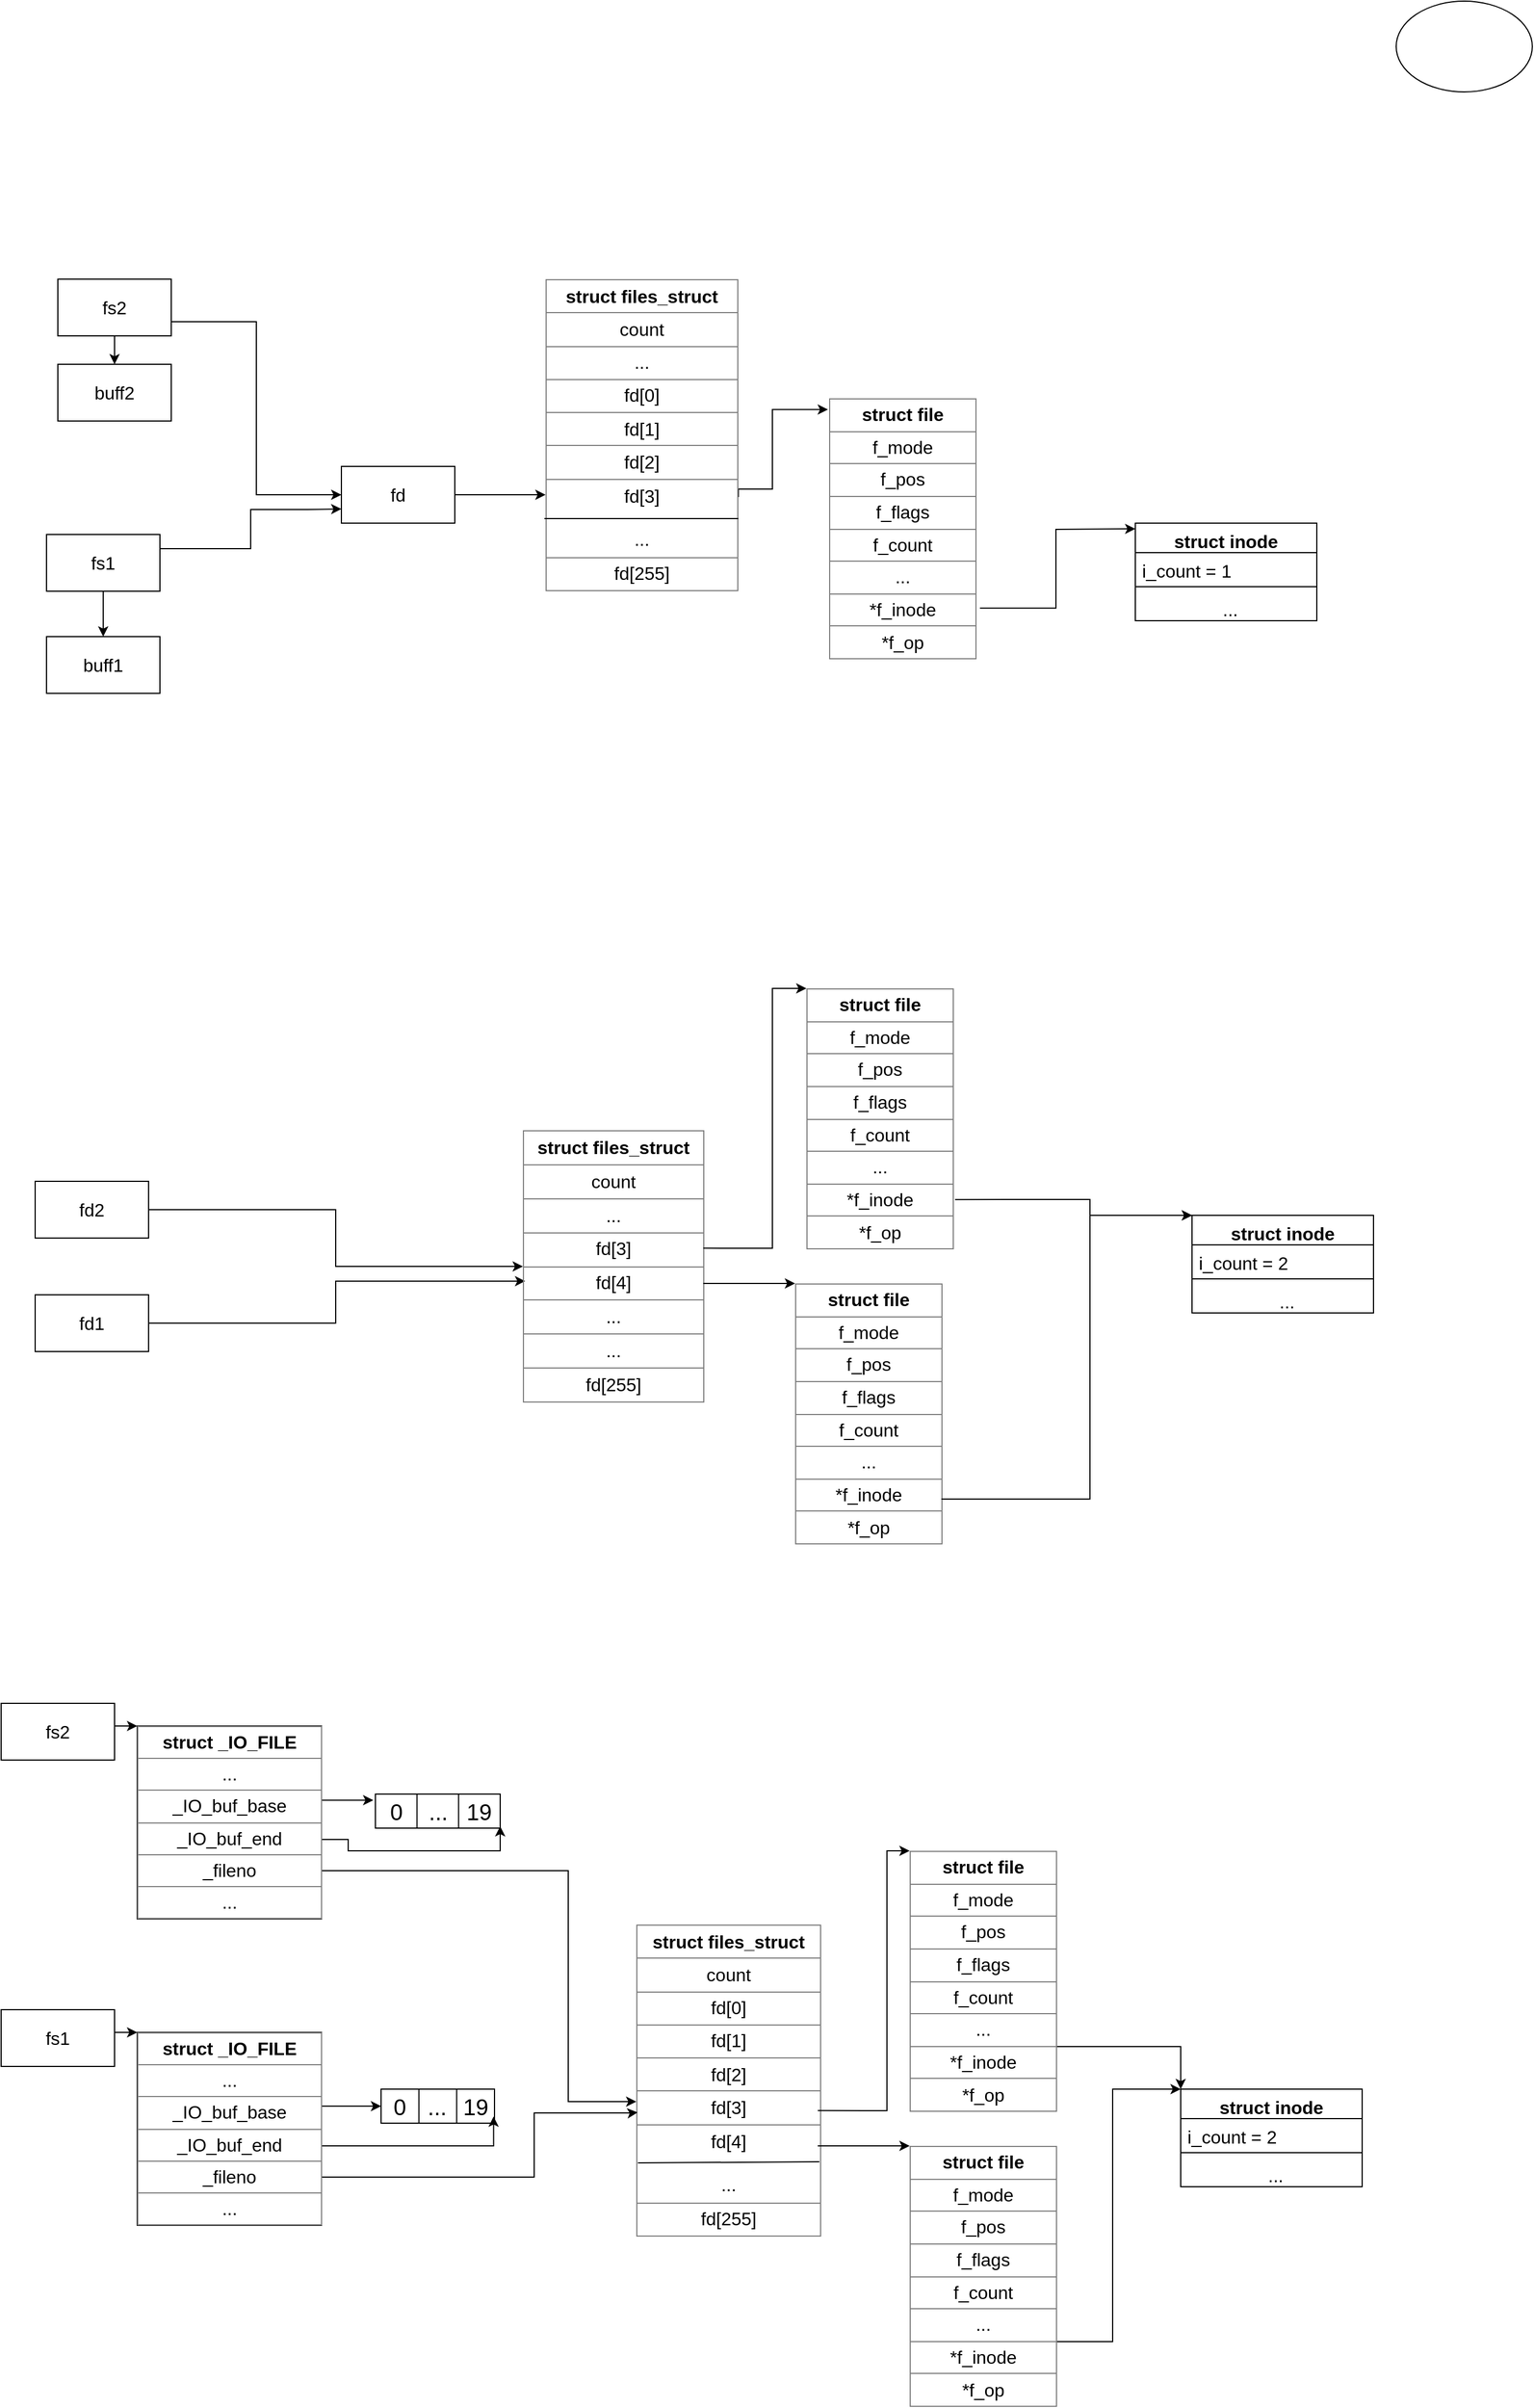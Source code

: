 <mxfile version="13.0.3" type="device" pages="3"><diagram id="3lZkyH6B-457ckv3Zj_H" name="os5_1"><mxGraphModel dx="468" dy="1216" grid="0" gridSize="10" guides="1" tooltips="1" connect="1" arrows="1" fold="1" page="0" pageScale="1" pageWidth="850" pageHeight="1100" math="0" shadow="0"><root><mxCell id="0"/><mxCell id="1" parent="0"/><mxCell id="iBHcfalz3HtS7n1CRZev-12" style="edgeStyle=orthogonalEdgeStyle;rounded=0;orthogonalLoop=1;jettySize=auto;html=1;exitX=1;exitY=0.75;exitDx=0;exitDy=0;entryX=0;entryY=0.5;entryDx=0;entryDy=0;" parent="1" source="iBHcfalz3HtS7n1CRZev-1" target="iBHcfalz3HtS7n1CRZev-9" edge="1"><mxGeometry relative="1" as="geometry"/></mxCell><mxCell id="4EE2T88Vbik8Q-8ipsxU-1" style="edgeStyle=orthogonalEdgeStyle;rounded=0;orthogonalLoop=1;jettySize=auto;html=1;exitX=0.5;exitY=1;exitDx=0;exitDy=0;entryX=0.5;entryY=0;entryDx=0;entryDy=0;" parent="1" source="iBHcfalz3HtS7n1CRZev-1" target="iBHcfalz3HtS7n1CRZev-5" edge="1"><mxGeometry relative="1" as="geometry"/></mxCell><mxCell id="iBHcfalz3HtS7n1CRZev-1" value="&lt;font style=&quot;font-size: 16px&quot;&gt;fs2&lt;/font&gt;" style="rounded=0;whiteSpace=wrap;html=1;" parent="1" vertex="1"><mxGeometry x="90" y="55" width="100" height="50" as="geometry"/></mxCell><mxCell id="iBHcfalz3HtS7n1CRZev-13" style="edgeStyle=orthogonalEdgeStyle;rounded=0;orthogonalLoop=1;jettySize=auto;html=1;exitX=1;exitY=0.25;exitDx=0;exitDy=0;entryX=0;entryY=0.75;entryDx=0;entryDy=0;" parent="1" source="iBHcfalz3HtS7n1CRZev-2" target="iBHcfalz3HtS7n1CRZev-9" edge="1"><mxGeometry relative="1" as="geometry"><Array as="points"><mxPoint x="260" y="293"/><mxPoint x="260" y="258"/><mxPoint x="310" y="258"/></Array></mxGeometry></mxCell><mxCell id="4EE2T88Vbik8Q-8ipsxU-2" style="edgeStyle=orthogonalEdgeStyle;rounded=0;orthogonalLoop=1;jettySize=auto;html=1;exitX=0.5;exitY=1;exitDx=0;exitDy=0;entryX=0.5;entryY=0;entryDx=0;entryDy=0;" parent="1" source="iBHcfalz3HtS7n1CRZev-2" target="iBHcfalz3HtS7n1CRZev-6" edge="1"><mxGeometry relative="1" as="geometry"/></mxCell><mxCell id="iBHcfalz3HtS7n1CRZev-2" value="&lt;font style=&quot;font-size: 16px&quot;&gt;fs1&lt;/font&gt;" style="rounded=0;whiteSpace=wrap;html=1;" parent="1" vertex="1"><mxGeometry x="80" y="280" width="100" height="50" as="geometry"/></mxCell><mxCell id="iBHcfalz3HtS7n1CRZev-5" value="&lt;font style=&quot;font-size: 16px&quot;&gt;buff2&lt;/font&gt;" style="rounded=0;whiteSpace=wrap;html=1;" parent="1" vertex="1"><mxGeometry x="90" y="130" width="100" height="50" as="geometry"/></mxCell><mxCell id="iBHcfalz3HtS7n1CRZev-6" value="&lt;font style=&quot;font-size: 16px&quot;&gt;buff1&lt;/font&gt;" style="rounded=0;whiteSpace=wrap;html=1;" parent="1" vertex="1"><mxGeometry x="80" y="370" width="100" height="50" as="geometry"/></mxCell><mxCell id="dDY1ocg6oB-E4uYZxYtQ-2" style="edgeStyle=orthogonalEdgeStyle;rounded=0;orthogonalLoop=1;jettySize=auto;html=1;exitX=1;exitY=0.5;exitDx=0;exitDy=0;entryX=0;entryY=0.691;entryDx=0;entryDy=0;entryPerimeter=0;" parent="1" source="iBHcfalz3HtS7n1CRZev-9" target="iBHcfalz3HtS7n1CRZev-14" edge="1"><mxGeometry relative="1" as="geometry"><Array as="points"/></mxGeometry></mxCell><mxCell id="iBHcfalz3HtS7n1CRZev-9" value="&lt;font style=&quot;font-size: 16px&quot;&gt;fd&lt;/font&gt;" style="rounded=0;whiteSpace=wrap;html=1;" parent="1" vertex="1"><mxGeometry x="340" y="220" width="100" height="50" as="geometry"/></mxCell><mxCell id="iBHcfalz3HtS7n1CRZev-18" style="edgeStyle=orthogonalEdgeStyle;rounded=0;orthogonalLoop=1;jettySize=auto;html=1;exitX=1;exitY=0.698;exitDx=0;exitDy=0;entryX=-0.008;entryY=0.043;entryDx=0;entryDy=0;entryPerimeter=0;exitPerimeter=0;" parent="1" source="iBHcfalz3HtS7n1CRZev-14" target="iBHcfalz3HtS7n1CRZev-17" edge="1"><mxGeometry relative="1" as="geometry"><Array as="points"><mxPoint x="690" y="240"/><mxPoint x="720" y="240"/><mxPoint x="720" y="170"/></Array></mxGeometry></mxCell><mxCell id="iBHcfalz3HtS7n1CRZev-14" value="&lt;table style=&quot;width: 100% ; height: 100% ; border-collapse: collapse ; font-size: 16px&quot; width=&quot;100%&quot; cellpadding=&quot;4&quot; border=&quot;1&quot;&gt;&lt;tbody&gt;&lt;tr&gt;&lt;th align=&quot;center&quot;&gt;&lt;font style=&quot;font-size: 16px&quot;&gt;&lt;b&gt;struct files_struct&lt;br&gt;&lt;/b&gt;&lt;/font&gt;&lt;/th&gt;&lt;/tr&gt;&lt;tr align=&quot;center&quot;&gt;&lt;td&gt;&lt;font style=&quot;font-size: 16px&quot;&gt;count&lt;/font&gt;&lt;/td&gt;&lt;/tr&gt;&lt;tr align=&quot;center&quot;&gt;&lt;td&gt;&lt;font style=&quot;font-size: 16px&quot;&gt;...&lt;br&gt;&lt;/font&gt;&lt;/td&gt;&lt;/tr&gt;&lt;tr align=&quot;center&quot;&gt;&lt;td&gt;&lt;font style=&quot;font-size: 16px&quot;&gt;fd[0]&lt;br&gt;&lt;/font&gt;&lt;/td&gt;&lt;/tr&gt;&lt;tr align=&quot;center&quot;&gt;&lt;td&gt;&lt;font style=&quot;font-size: 16px&quot;&gt;fd[1]&lt;br&gt;&lt;/font&gt;&lt;/td&gt;&lt;/tr&gt;&lt;tr&gt;&lt;td style=&quot;text-align: center&quot;&gt;fd[2]&lt;/td&gt;&lt;/tr&gt;&lt;tr align=&quot;center&quot;&gt;&lt;td&gt;fd[3]&lt;br&gt;&lt;br&gt;...&lt;/td&gt;&lt;/tr&gt;&lt;tr align=&quot;center&quot;&gt;&lt;td&gt;&lt;font style=&quot;font-size: 16px&quot;&gt;fd[255]&lt;br&gt;&lt;/font&gt;&lt;/td&gt;&lt;/tr&gt;&lt;/tbody&gt;&lt;/table&gt;" style="text;html=1;strokeColor=none;fillColor=none;overflow=fill;" parent="1" vertex="1"><mxGeometry x="520" y="55" width="170" height="275" as="geometry"/></mxCell><mxCell id="iBHcfalz3HtS7n1CRZev-17" value="&lt;table style=&quot;width: 100% ; height: 100% ; border-collapse: collapse ; font-size: 16px&quot; width=&quot;100%&quot; cellpadding=&quot;4&quot; border=&quot;1&quot;&gt;&lt;tbody&gt;&lt;tr&gt;&lt;th align=&quot;center&quot;&gt;&lt;font style=&quot;font-size: 16px&quot;&gt;&lt;b&gt;struct file&lt;br&gt;&lt;/b&gt;&lt;/font&gt;&lt;/th&gt;&lt;/tr&gt;&lt;tr align=&quot;center&quot;&gt;&lt;td&gt;f_mode&lt;br&gt;&lt;/td&gt;&lt;/tr&gt;&lt;tr align=&quot;center&quot;&gt;&lt;td&gt;&lt;font style=&quot;font-size: 16px&quot;&gt;f_pos&lt;br&gt;&lt;/font&gt;&lt;/td&gt;&lt;/tr&gt;&lt;tr align=&quot;center&quot;&gt;&lt;td&gt;&lt;font style=&quot;font-size: 16px&quot;&gt;f_flags&lt;br&gt;&lt;/font&gt;&lt;/td&gt;&lt;/tr&gt;&lt;tr align=&quot;center&quot;&gt;&lt;td&gt;&lt;font style=&quot;font-size: 16px&quot;&gt;f_count&lt;br&gt;&lt;/font&gt;&lt;/td&gt;&lt;/tr&gt;&lt;tr align=&quot;center&quot;&gt;&lt;td&gt;&lt;font style=&quot;font-size: 16px&quot;&gt;...&lt;br&gt;&lt;/font&gt;&lt;/td&gt;&lt;/tr&gt;&lt;tr align=&quot;center&quot;&gt;&lt;td&gt;&lt;font style=&quot;font-size: 16px&quot;&gt;*f_inode&lt;br&gt;&lt;/font&gt;&lt;/td&gt;&lt;/tr&gt;&lt;tr align=&quot;center&quot;&gt;&lt;td&gt;*f_op&lt;br&gt;&lt;/td&gt;&lt;/tr&gt;&lt;/tbody&gt;&lt;/table&gt;" style="text;html=1;strokeColor=none;fillColor=none;overflow=fill;" parent="1" vertex="1"><mxGeometry x="770" y="160" width="130" height="230" as="geometry"/></mxCell><mxCell id="iBHcfalz3HtS7n1CRZev-20" style="edgeStyle=orthogonalEdgeStyle;rounded=0;orthogonalLoop=1;jettySize=auto;html=1;exitX=0;exitY=0.5;exitDx=0;exitDy=0;entryX=1.023;entryY=0.804;entryDx=0;entryDy=0;entryPerimeter=0;startArrow=classic;startFill=1;endArrow=none;endFill=0;" parent="1" target="iBHcfalz3HtS7n1CRZev-17" edge="1"><mxGeometry relative="1" as="geometry"><mxPoint x="1040" y="275" as="sourcePoint"/></mxGeometry></mxCell><mxCell id="IGV6GITC1BkFRd7kM9qq-8" value="" style="ellipse;whiteSpace=wrap;html=1;fillColor=none;" parent="1" vertex="1"><mxGeometry x="1270" y="-190" width="120" height="80" as="geometry"/></mxCell><mxCell id="IGV6GITC1BkFRd7kM9qq-27" style="edgeStyle=orthogonalEdgeStyle;rounded=0;orthogonalLoop=1;jettySize=auto;html=1;exitX=1;exitY=0.5;exitDx=0;exitDy=0;entryX=0.013;entryY=0.554;entryDx=0;entryDy=0;entryPerimeter=0;fontSize=16;" parent="1" source="IGV6GITC1BkFRd7kM9qq-12" target="IGV6GITC1BkFRd7kM9qq-17" edge="1"><mxGeometry relative="1" as="geometry"/></mxCell><mxCell id="IGV6GITC1BkFRd7kM9qq-12" value="&lt;span style=&quot;font-size: 16px&quot;&gt;fd1&lt;/span&gt;" style="rounded=0;whiteSpace=wrap;html=1;" parent="1" vertex="1"><mxGeometry x="70" y="950" width="100" height="50" as="geometry"/></mxCell><mxCell id="IGV6GITC1BkFRd7kM9qq-26" style="edgeStyle=orthogonalEdgeStyle;rounded=0;orthogonalLoop=1;jettySize=auto;html=1;exitX=1;exitY=0.5;exitDx=0;exitDy=0;fontSize=16;" parent="1" source="IGV6GITC1BkFRd7kM9qq-13" target="IGV6GITC1BkFRd7kM9qq-17" edge="1"><mxGeometry relative="1" as="geometry"><mxPoint x="490" y="910" as="targetPoint"/></mxGeometry></mxCell><mxCell id="IGV6GITC1BkFRd7kM9qq-13" value="&lt;span style=&quot;font-size: 16px&quot;&gt;fd2&lt;br&gt;&lt;/span&gt;" style="rounded=0;whiteSpace=wrap;html=1;" parent="1" vertex="1"><mxGeometry x="70" y="850" width="100" height="50" as="geometry"/></mxCell><mxCell id="IGV6GITC1BkFRd7kM9qq-17" value="&lt;table style=&quot;width: 100% ; height: 100% ; border-collapse: collapse ; font-size: 16px&quot; width=&quot;100%&quot; cellpadding=&quot;4&quot; border=&quot;1&quot;&gt;&lt;tbody&gt;&lt;tr&gt;&lt;th align=&quot;center&quot;&gt;&lt;font style=&quot;font-size: 16px&quot;&gt;&lt;b&gt;struct files_struct&lt;br&gt;&lt;/b&gt;&lt;/font&gt;&lt;/th&gt;&lt;/tr&gt;&lt;tr align=&quot;center&quot;&gt;&lt;td&gt;&lt;font style=&quot;font-size: 16px&quot;&gt;count&lt;/font&gt;&lt;/td&gt;&lt;/tr&gt;&lt;tr align=&quot;center&quot;&gt;&lt;td&gt;&lt;font style=&quot;font-size: 16px&quot;&gt;...&lt;br&gt;&lt;/font&gt;&lt;/td&gt;&lt;/tr&gt;&lt;tr align=&quot;center&quot;&gt;&lt;td&gt;&lt;font style=&quot;font-size: 16px&quot;&gt;fd[3]&lt;br&gt;&lt;/font&gt;&lt;/td&gt;&lt;/tr&gt;&lt;tr align=&quot;center&quot;&gt;&lt;td&gt;&lt;font style=&quot;font-size: 16px&quot;&gt;fd[4]&lt;br&gt;&lt;/font&gt;&lt;/td&gt;&lt;/tr&gt;&lt;tr&gt;&lt;td style=&quot;text-align: center&quot;&gt;...&lt;/td&gt;&lt;/tr&gt;&lt;tr align=&quot;center&quot;&gt;&lt;td&gt;&lt;font style=&quot;font-size: 16px&quot;&gt;...&lt;br&gt;&lt;/font&gt;&lt;/td&gt;&lt;/tr&gt;&lt;tr align=&quot;center&quot;&gt;&lt;td&gt;&lt;font style=&quot;font-size: 16px&quot;&gt;fd[255]&lt;br&gt;&lt;/font&gt;&lt;/td&gt;&lt;/tr&gt;&lt;/tbody&gt;&lt;/table&gt;" style="text;html=1;strokeColor=none;fillColor=none;overflow=fill;" parent="1" vertex="1"><mxGeometry x="500" y="805" width="160" height="240" as="geometry"/></mxCell><mxCell id="IGV6GITC1BkFRd7kM9qq-22" value="struct inode" style="swimlane;fontStyle=1;align=center;verticalAlign=top;childLayout=stackLayout;horizontal=1;startSize=26;horizontalStack=0;resizeParent=1;resizeParentMax=0;resizeLast=0;collapsible=1;marginBottom=0;fillColor=none;fontSize=16;" parent="1" vertex="1"><mxGeometry x="1040" y="270" width="160" height="86" as="geometry"/></mxCell><mxCell id="IGV6GITC1BkFRd7kM9qq-23" value="i_count = 1" style="text;strokeColor=none;fillColor=none;align=left;verticalAlign=top;spacingLeft=4;spacingRight=4;overflow=hidden;rotatable=0;points=[[0,0.5],[1,0.5]];portConstraint=eastwest;fontSize=16;" parent="IGV6GITC1BkFRd7kM9qq-22" vertex="1"><mxGeometry y="26" width="160" height="26" as="geometry"/></mxCell><mxCell id="IGV6GITC1BkFRd7kM9qq-24" value="" style="line;strokeWidth=1;fillColor=none;align=left;verticalAlign=middle;spacingTop=-1;spacingLeft=3;spacingRight=3;rotatable=0;labelPosition=right;points=[];portConstraint=eastwest;" parent="IGV6GITC1BkFRd7kM9qq-22" vertex="1"><mxGeometry y="52" width="160" height="8" as="geometry"/></mxCell><mxCell id="IGV6GITC1BkFRd7kM9qq-25" value="                ..." style="text;strokeColor=none;fillColor=none;align=left;verticalAlign=top;spacingLeft=4;spacingRight=4;overflow=hidden;rotatable=0;points=[[0,0.5],[1,0.5]];portConstraint=eastwest;fontSize=16;" parent="IGV6GITC1BkFRd7kM9qq-22" vertex="1"><mxGeometry y="60" width="160" height="26" as="geometry"/></mxCell><mxCell id="IGV6GITC1BkFRd7kM9qq-28" value="&lt;table style=&quot;width: 100% ; height: 100% ; border-collapse: collapse ; font-size: 16px&quot; width=&quot;100%&quot; cellpadding=&quot;4&quot; border=&quot;1&quot;&gt;&lt;tbody&gt;&lt;tr&gt;&lt;th align=&quot;center&quot;&gt;&lt;font style=&quot;font-size: 16px&quot;&gt;&lt;b&gt;struct file&lt;br&gt;&lt;/b&gt;&lt;/font&gt;&lt;/th&gt;&lt;/tr&gt;&lt;tr align=&quot;center&quot;&gt;&lt;td&gt;f_mode&lt;br&gt;&lt;/td&gt;&lt;/tr&gt;&lt;tr align=&quot;center&quot;&gt;&lt;td&gt;&lt;font style=&quot;font-size: 16px&quot;&gt;f_pos&lt;br&gt;&lt;/font&gt;&lt;/td&gt;&lt;/tr&gt;&lt;tr align=&quot;center&quot;&gt;&lt;td&gt;&lt;font style=&quot;font-size: 16px&quot;&gt;f_flags&lt;br&gt;&lt;/font&gt;&lt;/td&gt;&lt;/tr&gt;&lt;tr align=&quot;center&quot;&gt;&lt;td&gt;&lt;font style=&quot;font-size: 16px&quot;&gt;f_count&lt;br&gt;&lt;/font&gt;&lt;/td&gt;&lt;/tr&gt;&lt;tr align=&quot;center&quot;&gt;&lt;td&gt;&lt;font style=&quot;font-size: 16px&quot;&gt;...&lt;br&gt;&lt;/font&gt;&lt;/td&gt;&lt;/tr&gt;&lt;tr align=&quot;center&quot;&gt;&lt;td&gt;&lt;font style=&quot;font-size: 16px&quot;&gt;*f_inode&lt;br&gt;&lt;/font&gt;&lt;/td&gt;&lt;/tr&gt;&lt;tr align=&quot;center&quot;&gt;&lt;td&gt;*f_op&lt;br&gt;&lt;/td&gt;&lt;/tr&gt;&lt;/tbody&gt;&lt;/table&gt;" style="text;html=1;strokeColor=none;fillColor=none;overflow=fill;" parent="1" vertex="1"><mxGeometry x="750" y="680" width="130" height="230" as="geometry"/></mxCell><mxCell id="IGV6GITC1BkFRd7kM9qq-29" value="&lt;table style=&quot;width: 100% ; height: 100% ; border-collapse: collapse ; font-size: 16px&quot; width=&quot;100%&quot; cellpadding=&quot;4&quot; border=&quot;1&quot;&gt;&lt;tbody&gt;&lt;tr&gt;&lt;th align=&quot;center&quot;&gt;&lt;font style=&quot;font-size: 16px&quot;&gt;&lt;b&gt;struct file&lt;br&gt;&lt;/b&gt;&lt;/font&gt;&lt;/th&gt;&lt;/tr&gt;&lt;tr align=&quot;center&quot;&gt;&lt;td&gt;f_mode&lt;br&gt;&lt;/td&gt;&lt;/tr&gt;&lt;tr align=&quot;center&quot;&gt;&lt;td&gt;&lt;font style=&quot;font-size: 16px&quot;&gt;f_pos&lt;br&gt;&lt;/font&gt;&lt;/td&gt;&lt;/tr&gt;&lt;tr align=&quot;center&quot;&gt;&lt;td&gt;&lt;font style=&quot;font-size: 16px&quot;&gt;f_flags&lt;br&gt;&lt;/font&gt;&lt;/td&gt;&lt;/tr&gt;&lt;tr align=&quot;center&quot;&gt;&lt;td&gt;&lt;font style=&quot;font-size: 16px&quot;&gt;f_count&lt;br&gt;&lt;/font&gt;&lt;/td&gt;&lt;/tr&gt;&lt;tr align=&quot;center&quot;&gt;&lt;td&gt;&lt;font style=&quot;font-size: 16px&quot;&gt;...&lt;br&gt;&lt;/font&gt;&lt;/td&gt;&lt;/tr&gt;&lt;tr align=&quot;center&quot;&gt;&lt;td&gt;&lt;font style=&quot;font-size: 16px&quot;&gt;*f_inode&lt;br&gt;&lt;/font&gt;&lt;/td&gt;&lt;/tr&gt;&lt;tr align=&quot;center&quot;&gt;&lt;td&gt;*f_op&lt;br&gt;&lt;/td&gt;&lt;/tr&gt;&lt;/tbody&gt;&lt;/table&gt;" style="text;html=1;strokeColor=none;fillColor=none;overflow=fill;" parent="1" vertex="1"><mxGeometry x="740" y="940" width="130" height="230" as="geometry"/></mxCell><mxCell id="IGV6GITC1BkFRd7kM9qq-30" value="" style="endArrow=classic;html=1;fontSize=16;entryX=0;entryY=0;entryDx=0;entryDy=0;exitX=0.994;exitY=0.433;exitDx=0;exitDy=0;exitPerimeter=0;rounded=0;" parent="1" source="IGV6GITC1BkFRd7kM9qq-17" target="IGV6GITC1BkFRd7kM9qq-28" edge="1"><mxGeometry width="50" height="50" relative="1" as="geometry"><mxPoint x="660" y="970" as="sourcePoint"/><mxPoint x="710" y="920" as="targetPoint"/><Array as="points"><mxPoint x="720" y="909"/><mxPoint x="720" y="680"/></Array></mxGeometry></mxCell><mxCell id="IGV6GITC1BkFRd7kM9qq-31" value="" style="endArrow=classic;html=1;fontSize=16;entryX=0;entryY=0;entryDx=0;entryDy=0;" parent="1" target="IGV6GITC1BkFRd7kM9qq-29" edge="1"><mxGeometry width="50" height="50" relative="1" as="geometry"><mxPoint x="659" y="940" as="sourcePoint"/><mxPoint x="710" y="920" as="targetPoint"/></mxGeometry></mxCell><mxCell id="IGV6GITC1BkFRd7kM9qq-32" value="struct inode" style="swimlane;fontStyle=1;align=center;verticalAlign=top;childLayout=stackLayout;horizontal=1;startSize=26;horizontalStack=0;resizeParent=1;resizeParentMax=0;resizeLast=0;collapsible=1;marginBottom=0;fillColor=none;fontSize=16;" parent="1" vertex="1"><mxGeometry x="1090" y="880" width="160" height="86" as="geometry"/></mxCell><mxCell id="IGV6GITC1BkFRd7kM9qq-33" value="i_count = 2" style="text;strokeColor=none;fillColor=none;align=left;verticalAlign=top;spacingLeft=4;spacingRight=4;overflow=hidden;rotatable=0;points=[[0,0.5],[1,0.5]];portConstraint=eastwest;fontSize=16;" parent="IGV6GITC1BkFRd7kM9qq-32" vertex="1"><mxGeometry y="26" width="160" height="26" as="geometry"/></mxCell><mxCell id="IGV6GITC1BkFRd7kM9qq-34" value="" style="line;strokeWidth=1;fillColor=none;align=left;verticalAlign=middle;spacingTop=-1;spacingLeft=3;spacingRight=3;rotatable=0;labelPosition=right;points=[];portConstraint=eastwest;" parent="IGV6GITC1BkFRd7kM9qq-32" vertex="1"><mxGeometry y="52" width="160" height="8" as="geometry"/></mxCell><mxCell id="IGV6GITC1BkFRd7kM9qq-35" value="                ..." style="text;strokeColor=none;fillColor=none;align=left;verticalAlign=top;spacingLeft=4;spacingRight=4;overflow=hidden;rotatable=0;points=[[0,0.5],[1,0.5]];portConstraint=eastwest;fontSize=16;" parent="IGV6GITC1BkFRd7kM9qq-32" vertex="1"><mxGeometry y="60" width="160" height="26" as="geometry"/></mxCell><mxCell id="IGV6GITC1BkFRd7kM9qq-36" value="" style="endArrow=classic;html=1;fontSize=16;entryX=0;entryY=0;entryDx=0;entryDy=0;exitX=1.008;exitY=0.809;exitDx=0;exitDy=0;exitPerimeter=0;rounded=0;" parent="1" source="IGV6GITC1BkFRd7kM9qq-28" target="IGV6GITC1BkFRd7kM9qq-32" edge="1"><mxGeometry width="50" height="50" relative="1" as="geometry"><mxPoint x="660" y="920" as="sourcePoint"/><mxPoint x="710" y="870" as="targetPoint"/><Array as="points"><mxPoint x="1000" y="866"/><mxPoint x="1000" y="880"/></Array></mxGeometry></mxCell><mxCell id="IGV6GITC1BkFRd7kM9qq-37" value="" style="endArrow=classic;html=1;fontSize=16;entryX=0;entryY=0;entryDx=0;entryDy=0;exitX=0.992;exitY=0.826;exitDx=0;exitDy=0;exitPerimeter=0;rounded=0;" parent="1" source="IGV6GITC1BkFRd7kM9qq-29" target="IGV6GITC1BkFRd7kM9qq-32" edge="1"><mxGeometry width="50" height="50" relative="1" as="geometry"><mxPoint x="660" y="920" as="sourcePoint"/><mxPoint x="710" y="870" as="targetPoint"/><Array as="points"><mxPoint x="1000" y="1130"/><mxPoint x="1000" y="880"/></Array></mxGeometry></mxCell><mxCell id="IGV6GITC1BkFRd7kM9qq-47" value="&lt;table style=&quot;width: 100% ; height: 100% ; border-collapse: collapse ; font-size: 16px&quot; width=&quot;100%&quot; cellpadding=&quot;4&quot; border=&quot;1&quot;&gt;&lt;tbody&gt;&lt;tr&gt;&lt;th align=&quot;center&quot;&gt;&lt;font style=&quot;font-size: 16px&quot;&gt;&lt;b&gt;struct files_struct&lt;br&gt;&lt;/b&gt;&lt;/font&gt;&lt;/th&gt;&lt;/tr&gt;&lt;tr align=&quot;center&quot;&gt;&lt;td&gt;&lt;font style=&quot;font-size: 16px&quot;&gt;count&lt;/font&gt;&lt;/td&gt;&lt;/tr&gt;&lt;tr align=&quot;center&quot;&gt;&lt;td&gt;&lt;font style=&quot;font-size: 16px&quot;&gt;fd[0]&lt;/font&gt;&lt;/td&gt;&lt;/tr&gt;&lt;tr align=&quot;center&quot;&gt;&lt;td&gt;&lt;font style=&quot;font-size: 16px&quot;&gt;fd[1]&lt;br&gt;&lt;/font&gt;&lt;/td&gt;&lt;/tr&gt;&lt;tr align=&quot;center&quot;&gt;&lt;td&gt;&lt;font style=&quot;font-size: 16px&quot;&gt;fd[2]&lt;br&gt;&lt;/font&gt;&lt;/td&gt;&lt;/tr&gt;&lt;tr&gt;&lt;td style=&quot;text-align: center&quot;&gt;fd[3]&lt;/td&gt;&lt;/tr&gt;&lt;tr align=&quot;center&quot;&gt;&lt;td&gt;&lt;font style=&quot;font-size: 16px&quot;&gt;fd[4]&lt;br&gt;&lt;br&gt;...&lt;/font&gt;&lt;/td&gt;&lt;/tr&gt;&lt;tr align=&quot;center&quot;&gt;&lt;td&gt;&lt;font style=&quot;font-size: 16px&quot;&gt;fd[255]&lt;br&gt;&lt;/font&gt;&lt;/td&gt;&lt;/tr&gt;&lt;/tbody&gt;&lt;/table&gt;" style="text;html=1;strokeColor=none;fillColor=none;overflow=fill;" parent="1" vertex="1"><mxGeometry x="600" y="1505" width="162.5" height="275" as="geometry"/></mxCell><mxCell id="Da9jErBtkmAPSLwTdWaW-23" style="edgeStyle=orthogonalEdgeStyle;rounded=0;orthogonalLoop=1;jettySize=auto;html=1;exitX=1;exitY=0.75;exitDx=0;exitDy=0;entryX=0;entryY=0;entryDx=0;entryDy=0;fontSize=20;" edge="1" parent="1" source="IGV6GITC1BkFRd7kM9qq-56" target="IGV6GITC1BkFRd7kM9qq-60"><mxGeometry relative="1" as="geometry"/></mxCell><mxCell id="IGV6GITC1BkFRd7kM9qq-56" value="&lt;table style=&quot;width: 100% ; height: 100% ; border-collapse: collapse ; font-size: 16px&quot; width=&quot;100%&quot; cellpadding=&quot;4&quot; border=&quot;1&quot;&gt;&lt;tbody&gt;&lt;tr&gt;&lt;th align=&quot;center&quot;&gt;&lt;font style=&quot;font-size: 16px&quot;&gt;&lt;b&gt;struct file&lt;br&gt;&lt;/b&gt;&lt;/font&gt;&lt;/th&gt;&lt;/tr&gt;&lt;tr align=&quot;center&quot;&gt;&lt;td&gt;f_mode&lt;br&gt;&lt;/td&gt;&lt;/tr&gt;&lt;tr align=&quot;center&quot;&gt;&lt;td&gt;&lt;font style=&quot;font-size: 16px&quot;&gt;f_pos&lt;br&gt;&lt;/font&gt;&lt;/td&gt;&lt;/tr&gt;&lt;tr align=&quot;center&quot;&gt;&lt;td&gt;&lt;font style=&quot;font-size: 16px&quot;&gt;f_flags&lt;br&gt;&lt;/font&gt;&lt;/td&gt;&lt;/tr&gt;&lt;tr align=&quot;center&quot;&gt;&lt;td&gt;&lt;font style=&quot;font-size: 16px&quot;&gt;f_count&lt;br&gt;&lt;/font&gt;&lt;/td&gt;&lt;/tr&gt;&lt;tr align=&quot;center&quot;&gt;&lt;td&gt;&lt;font style=&quot;font-size: 16px&quot;&gt;...&lt;br&gt;&lt;/font&gt;&lt;/td&gt;&lt;/tr&gt;&lt;tr align=&quot;center&quot;&gt;&lt;td&gt;&lt;font style=&quot;font-size: 16px&quot;&gt;*f_inode&lt;br&gt;&lt;/font&gt;&lt;/td&gt;&lt;/tr&gt;&lt;tr align=&quot;center&quot;&gt;&lt;td&gt;*f_op&lt;br&gt;&lt;/td&gt;&lt;/tr&gt;&lt;/tbody&gt;&lt;/table&gt;" style="text;html=1;strokeColor=none;fillColor=none;overflow=fill;" parent="1" vertex="1"><mxGeometry x="841" y="1440" width="130" height="230" as="geometry"/></mxCell><mxCell id="Da9jErBtkmAPSLwTdWaW-24" style="edgeStyle=orthogonalEdgeStyle;rounded=0;orthogonalLoop=1;jettySize=auto;html=1;exitX=1;exitY=0.75;exitDx=0;exitDy=0;fontSize=20;" edge="1" parent="1" source="IGV6GITC1BkFRd7kM9qq-57"><mxGeometry relative="1" as="geometry"><mxPoint x="1080" y="1650" as="targetPoint"/><Array as="points"><mxPoint x="1020" y="1872"/><mxPoint x="1020" y="1650"/></Array></mxGeometry></mxCell><mxCell id="IGV6GITC1BkFRd7kM9qq-57" value="&lt;table style=&quot;width: 100% ; height: 100% ; border-collapse: collapse ; font-size: 16px&quot; width=&quot;100%&quot; cellpadding=&quot;4&quot; border=&quot;1&quot;&gt;&lt;tbody&gt;&lt;tr&gt;&lt;th align=&quot;center&quot;&gt;&lt;font style=&quot;font-size: 16px&quot;&gt;&lt;b&gt;struct file&lt;br&gt;&lt;/b&gt;&lt;/font&gt;&lt;/th&gt;&lt;/tr&gt;&lt;tr align=&quot;center&quot;&gt;&lt;td&gt;f_mode&lt;br&gt;&lt;/td&gt;&lt;/tr&gt;&lt;tr align=&quot;center&quot;&gt;&lt;td&gt;&lt;font style=&quot;font-size: 16px&quot;&gt;f_pos&lt;br&gt;&lt;/font&gt;&lt;/td&gt;&lt;/tr&gt;&lt;tr align=&quot;center&quot;&gt;&lt;td&gt;&lt;font style=&quot;font-size: 16px&quot;&gt;f_flags&lt;br&gt;&lt;/font&gt;&lt;/td&gt;&lt;/tr&gt;&lt;tr align=&quot;center&quot;&gt;&lt;td&gt;&lt;font style=&quot;font-size: 16px&quot;&gt;f_count&lt;br&gt;&lt;/font&gt;&lt;/td&gt;&lt;/tr&gt;&lt;tr align=&quot;center&quot;&gt;&lt;td&gt;&lt;font style=&quot;font-size: 16px&quot;&gt;...&lt;br&gt;&lt;/font&gt;&lt;/td&gt;&lt;/tr&gt;&lt;tr align=&quot;center&quot;&gt;&lt;td&gt;&lt;font style=&quot;font-size: 16px&quot;&gt;*f_inode&lt;br&gt;&lt;/font&gt;&lt;/td&gt;&lt;/tr&gt;&lt;tr align=&quot;center&quot;&gt;&lt;td&gt;*f_op&lt;br&gt;&lt;/td&gt;&lt;/tr&gt;&lt;/tbody&gt;&lt;/table&gt;" style="text;html=1;strokeColor=none;fillColor=none;overflow=fill;" parent="1" vertex="1"><mxGeometry x="841" y="1700" width="130" height="230" as="geometry"/></mxCell><mxCell id="IGV6GITC1BkFRd7kM9qq-58" value="" style="endArrow=classic;html=1;fontSize=16;entryX=0;entryY=0;entryDx=0;entryDy=0;exitX=0.994;exitY=0.433;exitDx=0;exitDy=0;exitPerimeter=0;rounded=0;" parent="1" target="IGV6GITC1BkFRd7kM9qq-56" edge="1"><mxGeometry width="50" height="50" relative="1" as="geometry"><mxPoint x="760.04" y="1668.92" as="sourcePoint"/><mxPoint x="811" y="1680" as="targetPoint"/><Array as="points"><mxPoint x="821" y="1669"/><mxPoint x="821" y="1440"/></Array></mxGeometry></mxCell><mxCell id="IGV6GITC1BkFRd7kM9qq-59" value="" style="endArrow=classic;html=1;fontSize=16;entryX=0;entryY=0;entryDx=0;entryDy=0;" parent="1" target="IGV6GITC1BkFRd7kM9qq-57" edge="1"><mxGeometry width="50" height="50" relative="1" as="geometry"><mxPoint x="760" y="1700" as="sourcePoint"/><mxPoint x="811" y="1680" as="targetPoint"/></mxGeometry></mxCell><mxCell id="k2bgLdUGASc6UwC-Caff-4" style="edgeStyle=orthogonalEdgeStyle;rounded=0;orthogonalLoop=1;jettySize=auto;html=1;exitX=1;exitY=0.5;exitDx=0;exitDy=0;entryX=0;entryY=0;entryDx=0;entryDy=0;" edge="1" parent="1" source="4EE2T88Vbik8Q-8ipsxU-4" target="LIVRkcbakn7ZSOC9ViET-1"><mxGeometry relative="1" as="geometry"><Array as="points"><mxPoint x="130" y="1355"/><mxPoint x="130" y="1330"/></Array></mxGeometry></mxCell><mxCell id="4EE2T88Vbik8Q-8ipsxU-4" value="&lt;font style=&quot;font-size: 16px&quot;&gt;fs2&lt;/font&gt;" style="rounded=0;whiteSpace=wrap;html=1;" parent="1" vertex="1"><mxGeometry x="40" y="1310" width="100" height="50" as="geometry"/></mxCell><mxCell id="k2bgLdUGASc6UwC-Caff-5" style="edgeStyle=orthogonalEdgeStyle;rounded=0;orthogonalLoop=1;jettySize=auto;html=1;exitX=1;exitY=0.5;exitDx=0;exitDy=0;entryX=0;entryY=0;entryDx=0;entryDy=0;" edge="1" parent="1" source="4EE2T88Vbik8Q-8ipsxU-6" target="k2bgLdUGASc6UwC-Caff-3"><mxGeometry relative="1" as="geometry"><Array as="points"><mxPoint x="135" y="1625"/><mxPoint x="135" y="1600"/></Array></mxGeometry></mxCell><mxCell id="4EE2T88Vbik8Q-8ipsxU-6" value="&lt;font style=&quot;font-size: 16px&quot;&gt;fs1&lt;/font&gt;" style="rounded=0;whiteSpace=wrap;html=1;" parent="1" vertex="1"><mxGeometry x="40" y="1580" width="100" height="50" as="geometry"/></mxCell><mxCell id="f0vQ-rq0YLENBrKNpcTx-1" value="" style="endArrow=none;html=1;" parent="1" edge="1"><mxGeometry width="50" height="50" relative="1" as="geometry"><mxPoint x="519" y="266" as="sourcePoint"/><mxPoint x="690" y="266" as="targetPoint"/></mxGeometry></mxCell><mxCell id="f0vQ-rq0YLENBrKNpcTx-3" value="" style="endArrow=none;html=1;exitX=0.009;exitY=0.9;exitDx=0;exitDy=0;exitPerimeter=0;entryX=1.009;entryY=0.896;entryDx=0;entryDy=0;entryPerimeter=0;" parent="1" edge="1"><mxGeometry width="50" height="50" relative="1" as="geometry"><mxPoint x="601.44" y="1715" as="sourcePoint"/><mxPoint x="761.44" y="1714.04" as="targetPoint"/></mxGeometry></mxCell><mxCell id="Da9jErBtkmAPSLwTdWaW-15" style="edgeStyle=orthogonalEdgeStyle;rounded=0;orthogonalLoop=1;jettySize=auto;html=1;exitX=1;exitY=0.5;exitDx=0;exitDy=0;entryX=-0.017;entryY=0.181;entryDx=0;entryDy=0;entryPerimeter=0;fontSize=20;" edge="1" parent="1" source="LIVRkcbakn7ZSOC9ViET-1" target="Da9jErBtkmAPSLwTdWaW-2"><mxGeometry relative="1" as="geometry"><Array as="points"><mxPoint x="323" y="1395"/></Array></mxGeometry></mxCell><mxCell id="Da9jErBtkmAPSLwTdWaW-17" style="edgeStyle=orthogonalEdgeStyle;rounded=0;orthogonalLoop=1;jettySize=auto;html=1;exitX=1;exitY=0.5;exitDx=0;exitDy=0;entryX=1;entryY=0.944;entryDx=0;entryDy=0;entryPerimeter=0;fontSize=20;" edge="1" parent="1" source="LIVRkcbakn7ZSOC9ViET-1" target="Da9jErBtkmAPSLwTdWaW-2"><mxGeometry relative="1" as="geometry"><Array as="points"><mxPoint x="323" y="1430"/><mxPoint x="346" y="1430"/><mxPoint x="346" y="1440"/><mxPoint x="480" y="1440"/></Array></mxGeometry></mxCell><mxCell id="Da9jErBtkmAPSLwTdWaW-21" style="edgeStyle=orthogonalEdgeStyle;rounded=0;orthogonalLoop=1;jettySize=auto;html=1;exitX=1;exitY=0.75;exitDx=0;exitDy=0;fontSize=20;" edge="1" parent="1" source="LIVRkcbakn7ZSOC9ViET-1" target="IGV6GITC1BkFRd7kM9qq-47"><mxGeometry relative="1" as="geometry"><Array as="points"><mxPoint x="540" y="1458"/><mxPoint x="540" y="1661"/></Array></mxGeometry></mxCell><mxCell id="LIVRkcbakn7ZSOC9ViET-1" value="&lt;table style=&quot;width: 100% ; height: 100% ; border-collapse: collapse ; font-size: 16px&quot; width=&quot;100%&quot; cellpadding=&quot;4&quot; border=&quot;1&quot;&gt;&lt;tbody&gt;&lt;tr&gt;&lt;th align=&quot;center&quot;&gt;struct _IO_FILE&lt;/th&gt;&lt;/tr&gt;&lt;tr align=&quot;center&quot;&gt;&lt;td&gt;...&lt;/td&gt;&lt;/tr&gt;&lt;tr align=&quot;center&quot;&gt;&lt;td&gt;_IO_buf_base&lt;/td&gt;&lt;/tr&gt;&lt;tr align=&quot;center&quot;&gt;&lt;td&gt;&lt;font style=&quot;font-size: 16px&quot;&gt;_IO_buf_end&lt;/font&gt;&lt;/td&gt;&lt;/tr&gt;&lt;tr align=&quot;center&quot;&gt;&lt;td&gt;&lt;font style=&quot;font-size: 16px&quot;&gt;_fileno&lt;/font&gt;&lt;/td&gt;&lt;/tr&gt;&lt;tr&gt;&lt;td style=&quot;text-align: center&quot;&gt;...&lt;/td&gt;&lt;/tr&gt;&lt;tr align=&quot;center&quot;&gt;&lt;td&gt;&lt;br&gt;&lt;/td&gt;&lt;/tr&gt;&lt;tr align=&quot;center&quot;&gt;&lt;td&gt;&lt;font style=&quot;font-size: 16px&quot;&gt;&lt;br&gt;&lt;/font&gt;&lt;/td&gt;&lt;/tr&gt;&lt;/tbody&gt;&lt;/table&gt;" style="text;html=1;strokeColor=#000000;fillColor=none;overflow=fill;" vertex="1" parent="1"><mxGeometry x="160" y="1330" width="162.5" height="170" as="geometry"/></mxCell><mxCell id="Da9jErBtkmAPSLwTdWaW-16" style="edgeStyle=orthogonalEdgeStyle;rounded=0;orthogonalLoop=1;jettySize=auto;html=1;exitX=1;exitY=0.5;exitDx=0;exitDy=0;entryX=0;entryY=0.5;entryDx=0;entryDy=0;fontSize=20;" edge="1" parent="1" source="k2bgLdUGASc6UwC-Caff-3" target="Da9jErBtkmAPSLwTdWaW-11"><mxGeometry relative="1" as="geometry"><Array as="points"><mxPoint x="323" y="1665"/></Array></mxGeometry></mxCell><mxCell id="Da9jErBtkmAPSLwTdWaW-18" style="edgeStyle=orthogonalEdgeStyle;rounded=0;orthogonalLoop=1;jettySize=auto;html=1;exitX=1;exitY=0.5;exitDx=0;exitDy=0;fontSize=20;entryX=0.992;entryY=0.806;entryDx=0;entryDy=0;entryPerimeter=0;" edge="1" parent="1" source="k2bgLdUGASc6UwC-Caff-3" target="Da9jErBtkmAPSLwTdWaW-11"><mxGeometry relative="1" as="geometry"><mxPoint x="475" y="1680" as="targetPoint"/><Array as="points"><mxPoint x="323" y="1700"/><mxPoint x="474" y="1700"/></Array></mxGeometry></mxCell><mxCell id="Da9jErBtkmAPSLwTdWaW-22" style="edgeStyle=orthogonalEdgeStyle;rounded=0;orthogonalLoop=1;jettySize=auto;html=1;exitX=1;exitY=0.75;exitDx=0;exitDy=0;entryX=0.007;entryY=0.602;entryDx=0;entryDy=0;entryPerimeter=0;fontSize=20;" edge="1" parent="1" source="k2bgLdUGASc6UwC-Caff-3" target="IGV6GITC1BkFRd7kM9qq-47"><mxGeometry relative="1" as="geometry"><Array as="points"><mxPoint x="510" y="1728"/><mxPoint x="510" y="1671"/><mxPoint x="596" y="1671"/></Array></mxGeometry></mxCell><mxCell id="k2bgLdUGASc6UwC-Caff-3" value="&lt;table style=&quot;width: 100% ; height: 100% ; border-collapse: collapse ; font-size: 16px&quot; width=&quot;100%&quot; cellpadding=&quot;4&quot; border=&quot;1&quot;&gt;&lt;tbody&gt;&lt;tr&gt;&lt;th align=&quot;center&quot;&gt;struct _IO_FILE&lt;/th&gt;&lt;/tr&gt;&lt;tr align=&quot;center&quot;&gt;&lt;td&gt;...&lt;/td&gt;&lt;/tr&gt;&lt;tr align=&quot;center&quot;&gt;&lt;td&gt;_IO_buf_base&lt;/td&gt;&lt;/tr&gt;&lt;tr align=&quot;center&quot;&gt;&lt;td&gt;&lt;font style=&quot;font-size: 16px&quot;&gt;_IO_buf_end&lt;/font&gt;&lt;/td&gt;&lt;/tr&gt;&lt;tr align=&quot;center&quot;&gt;&lt;td&gt;&lt;font style=&quot;font-size: 16px&quot;&gt;_fileno&lt;/font&gt;&lt;/td&gt;&lt;/tr&gt;&lt;tr&gt;&lt;td style=&quot;text-align: center&quot;&gt;...&lt;/td&gt;&lt;/tr&gt;&lt;tr align=&quot;center&quot;&gt;&lt;td&gt;&lt;br&gt;&lt;/td&gt;&lt;/tr&gt;&lt;tr align=&quot;center&quot;&gt;&lt;td&gt;&lt;font style=&quot;font-size: 16px&quot;&gt;&lt;br&gt;&lt;/font&gt;&lt;/td&gt;&lt;/tr&gt;&lt;/tbody&gt;&lt;/table&gt;" style="text;html=1;strokeColor=#000000;fillColor=none;overflow=fill;" vertex="1" parent="1"><mxGeometry x="160" y="1600" width="162.5" height="170" as="geometry"/></mxCell><mxCell id="Da9jErBtkmAPSLwTdWaW-2" value="" style="shape=partialRectangle;html=1;whiteSpace=wrap;collapsible=0;dropTarget=0;pointerEvents=0;top=1;left=1;bottom=1;right=1;points=[[0,0.5],[1,0.5]];portConstraint=eastwest;fontSize=20;strokeWidth=1;shadow=0;fillColor=none;noLabel=0;portConstraintRotation=0;snapToPoint=0;fixDash=0;autosize=0;container=0;backgroundOutline=0;resizeWidth=0;treeMoving=0;" vertex="1" parent="1"><mxGeometry x="370" y="1390" width="110" height="30" as="geometry"/></mxCell><mxCell id="Da9jErBtkmAPSLwTdWaW-3" value="0" style="shape=partialRectangle;html=1;whiteSpace=wrap;connectable=0;overflow=hidden;fillColor=none;top=0;left=0;bottom=0;right=1;fontSize=20;" vertex="1" parent="Da9jErBtkmAPSLwTdWaW-2"><mxGeometry width="36.667" height="30" as="geometry"/></mxCell><mxCell id="Da9jErBtkmAPSLwTdWaW-4" value="..." style="shape=partialRectangle;html=1;whiteSpace=wrap;connectable=0;overflow=hidden;fillColor=none;top=0;left=0;bottom=0;right=0;fontSize=20;" vertex="1" parent="Da9jErBtkmAPSLwTdWaW-2"><mxGeometry x="36.667" width="36.667" height="30" as="geometry"/></mxCell><mxCell id="Da9jErBtkmAPSLwTdWaW-5" value="19" style="shape=partialRectangle;html=1;whiteSpace=wrap;connectable=0;overflow=hidden;fillColor=none;top=0;left=1;bottom=0;right=0;fontSize=20;" vertex="1" parent="Da9jErBtkmAPSLwTdWaW-2"><mxGeometry x="73.333" width="36.667" height="30" as="geometry"/></mxCell><mxCell id="Da9jErBtkmAPSLwTdWaW-11" value="" style="shape=partialRectangle;html=1;whiteSpace=wrap;collapsible=0;dropTarget=0;pointerEvents=0;top=1;left=1;bottom=1;right=1;points=[[0,0.5],[1,0.5]];portConstraint=eastwest;fontSize=20;strokeWidth=1;shadow=0;fillColor=none;noLabel=0;portConstraintRotation=0;snapToPoint=0;fixDash=0;autosize=0;container=0;backgroundOutline=0;resizeWidth=0;treeMoving=0;" vertex="1" parent="1"><mxGeometry x="375" y="1650" width="100" height="30" as="geometry"/></mxCell><mxCell id="Da9jErBtkmAPSLwTdWaW-12" value="0" style="shape=partialRectangle;html=1;whiteSpace=wrap;connectable=0;overflow=hidden;fillColor=none;top=0;left=0;bottom=0;right=1;fontSize=20;" vertex="1" parent="Da9jErBtkmAPSLwTdWaW-11"><mxGeometry width="33.333" height="30" as="geometry"/></mxCell><mxCell id="Da9jErBtkmAPSLwTdWaW-13" value="..." style="shape=partialRectangle;html=1;whiteSpace=wrap;connectable=0;overflow=hidden;fillColor=none;top=0;left=0;bottom=0;right=0;fontSize=20;" vertex="1" parent="Da9jErBtkmAPSLwTdWaW-11"><mxGeometry x="33.333" width="33.333" height="30" as="geometry"/></mxCell><mxCell id="Da9jErBtkmAPSLwTdWaW-14" value="19" style="shape=partialRectangle;html=1;whiteSpace=wrap;connectable=0;overflow=hidden;fillColor=none;top=0;left=1;bottom=0;right=0;fontSize=20;" vertex="1" parent="Da9jErBtkmAPSLwTdWaW-11"><mxGeometry x="66.667" width="33.333" height="30" as="geometry"/></mxCell><mxCell id="IGV6GITC1BkFRd7kM9qq-60" value="struct inode" style="swimlane;fontStyle=1;align=center;verticalAlign=top;childLayout=stackLayout;horizontal=1;startSize=26;horizontalStack=0;resizeParent=1;resizeParentMax=0;resizeLast=0;collapsible=1;marginBottom=0;fillColor=none;fontSize=16;" parent="1" vertex="1"><mxGeometry x="1080" y="1650" width="160" height="86" as="geometry"/></mxCell><mxCell id="IGV6GITC1BkFRd7kM9qq-61" value="i_count = 2" style="text;strokeColor=none;fillColor=none;align=left;verticalAlign=top;spacingLeft=4;spacingRight=4;overflow=hidden;rotatable=0;points=[[0,0.5],[1,0.5]];portConstraint=eastwest;fontSize=16;" parent="IGV6GITC1BkFRd7kM9qq-60" vertex="1"><mxGeometry y="26" width="160" height="26" as="geometry"/></mxCell><mxCell id="IGV6GITC1BkFRd7kM9qq-62" value="" style="line;strokeWidth=1;fillColor=none;align=left;verticalAlign=middle;spacingTop=-1;spacingLeft=3;spacingRight=3;rotatable=0;labelPosition=right;points=[];portConstraint=eastwest;" parent="IGV6GITC1BkFRd7kM9qq-60" vertex="1"><mxGeometry y="52" width="160" height="8" as="geometry"/></mxCell><mxCell id="IGV6GITC1BkFRd7kM9qq-63" value="                ..." style="text;strokeColor=none;fillColor=none;align=left;verticalAlign=top;spacingLeft=4;spacingRight=4;overflow=hidden;rotatable=0;points=[[0,0.5],[1,0.5]];portConstraint=eastwest;fontSize=16;" parent="IGV6GITC1BkFRd7kM9qq-60" vertex="1"><mxGeometry y="60" width="160" height="26" as="geometry"/></mxCell></root></mxGraphModel></diagram><diagram id="rf8pf5Xp6eyrgD8ekAdx" name="os5_2"><mxGraphModel dx="468" dy="816" grid="0" gridSize="10" guides="1" tooltips="1" connect="1" arrows="1" fold="1" page="1" pageScale="1" pageWidth="850" pageHeight="1100" math="0" shadow="0"><root><mxCell id="Jny4XFDdHmDY4lThA1wT-0"/><mxCell id="Jny4XFDdHmDY4lThA1wT-1" parent="Jny4XFDdHmDY4lThA1wT-0"/><mxCell id="NXQ7AhztiPww-0wvQlMj-0" style="edgeStyle=orthogonalEdgeStyle;rounded=0;orthogonalLoop=1;jettySize=auto;html=1;exitX=1;exitY=0.5;exitDx=0;exitDy=0;entryX=0.006;entryY=0.629;entryDx=0;entryDy=0;entryPerimeter=0;" parent="Jny4XFDdHmDY4lThA1wT-1" source="NXQ7AhztiPww-0wvQlMj-1" target="NXQ7AhztiPww-0wvQlMj-3" edge="1"><mxGeometry relative="1" as="geometry"/></mxCell><mxCell id="NXQ7AhztiPww-0wvQlMj-1" value="&lt;font style=&quot;font-size: 16px&quot;&gt;fd1&lt;/font&gt;" style="rounded=0;whiteSpace=wrap;html=1;" parent="Jny4XFDdHmDY4lThA1wT-1" vertex="1"><mxGeometry x="29" y="218" width="100" height="50" as="geometry"/></mxCell><mxCell id="NXQ7AhztiPww-0wvQlMj-2" style="edgeStyle=orthogonalEdgeStyle;rounded=0;orthogonalLoop=1;jettySize=auto;html=1;exitX=1.003;exitY=0.719;exitDx=0;exitDy=0;entryX=-0.008;entryY=0.043;entryDx=0;entryDy=0;entryPerimeter=0;exitPerimeter=0;" parent="Jny4XFDdHmDY4lThA1wT-1" source="NXQ7AhztiPww-0wvQlMj-3" target="NXQ7AhztiPww-0wvQlMj-4" edge="1"><mxGeometry relative="1" as="geometry"><Array as="points"><mxPoint x="409" y="299"/><mxPoint x="409" y="58"/></Array></mxGeometry></mxCell><mxCell id="NXQ7AhztiPww-0wvQlMj-10" style="edgeStyle=orthogonalEdgeStyle;rounded=0;orthogonalLoop=1;jettySize=auto;html=1;exitX=1;exitY=0.829;exitDx=0;exitDy=0;entryX=0;entryY=0.052;entryDx=0;entryDy=0;entryPerimeter=0;startArrow=none;startFill=0;endArrow=classic;endFill=1;exitPerimeter=0;" parent="Jny4XFDdHmDY4lThA1wT-1" source="NXQ7AhztiPww-0wvQlMj-3" target="NXQ7AhztiPww-0wvQlMj-9" edge="1"><mxGeometry relative="1" as="geometry"/></mxCell><mxCell id="NXQ7AhztiPww-0wvQlMj-3" value="&lt;table style=&quot;width: 100% ; height: 100% ; border-collapse: collapse ; font-size: 16px&quot; width=&quot;100%&quot; cellpadding=&quot;4&quot; border=&quot;1&quot;&gt;&lt;tbody&gt;&lt;tr&gt;&lt;th align=&quot;center&quot;&gt;&lt;font style=&quot;font-size: 16px&quot;&gt;&lt;b&gt;struct files_struct&lt;br&gt;&lt;/b&gt;&lt;/font&gt;&lt;/th&gt;&lt;/tr&gt;&lt;tr align=&quot;center&quot;&gt;&lt;td&gt;&lt;font style=&quot;font-size: 16px&quot;&gt;count&lt;/font&gt;&lt;/td&gt;&lt;/tr&gt;&lt;tr align=&quot;center&quot;&gt;&lt;td&gt;&lt;font style=&quot;font-size: 16px&quot;&gt;fd[0]&lt;br&gt;&lt;/font&gt;&lt;/td&gt;&lt;/tr&gt;&lt;tr align=&quot;center&quot;&gt;&lt;td&gt;&lt;font style=&quot;font-size: 16px&quot;&gt;fd[1]&lt;br&gt;&lt;/font&gt;&lt;/td&gt;&lt;/tr&gt;&lt;tr align=&quot;center&quot;&gt;&lt;td&gt;&lt;font style=&quot;font-size: 16px&quot;&gt;fd[2]&lt;br&gt;&lt;/font&gt;&lt;/td&gt;&lt;/tr&gt;&lt;tr&gt;&lt;td style=&quot;text-align: center&quot;&gt;fd[3]&lt;/td&gt;&lt;/tr&gt;&lt;tr align=&quot;center&quot;&gt;&lt;td&gt;&lt;font style=&quot;font-size: 16px&quot;&gt;fd[4]&lt;/font&gt;&lt;/td&gt;&lt;/tr&gt;&lt;tr align=&quot;center&quot;&gt;&lt;td&gt;...&lt;br&gt;&lt;/td&gt;&lt;/tr&gt;&lt;tr align=&quot;center&quot;&gt;&lt;td&gt;&lt;font style=&quot;font-size: 16px&quot;&gt;fd[255]&lt;br&gt;&lt;/font&gt;&lt;/td&gt;&lt;/tr&gt;&lt;/tbody&gt;&lt;/table&gt;" style="text;html=1;strokeColor=none;fillColor=none;overflow=fill;" parent="Jny4XFDdHmDY4lThA1wT-1" vertex="1"><mxGeometry x="209" y="98" width="160" height="280" as="geometry"/></mxCell><mxCell id="NXQ7AhztiPww-0wvQlMj-4" value="&lt;table style=&quot;width: 100% ; height: 100% ; border-collapse: collapse ; font-size: 16px&quot; width=&quot;100%&quot; cellpadding=&quot;4&quot; border=&quot;1&quot;&gt;&lt;tbody&gt;&lt;tr&gt;&lt;th align=&quot;center&quot;&gt;&lt;font style=&quot;font-size: 16px&quot;&gt;&lt;b&gt;struct file&lt;br&gt;&lt;/b&gt;&lt;/font&gt;&lt;/th&gt;&lt;/tr&gt;&lt;tr align=&quot;center&quot;&gt;&lt;td&gt;f_mode&lt;br&gt;&lt;/td&gt;&lt;/tr&gt;&lt;tr align=&quot;center&quot;&gt;&lt;td&gt;&lt;font style=&quot;font-size: 16px&quot;&gt;f_pos&lt;br&gt;&lt;/font&gt;&lt;/td&gt;&lt;/tr&gt;&lt;tr align=&quot;center&quot;&gt;&lt;td&gt;&lt;font style=&quot;font-size: 16px&quot;&gt;f_flags&lt;br&gt;&lt;/font&gt;&lt;/td&gt;&lt;/tr&gt;&lt;tr align=&quot;center&quot;&gt;&lt;td&gt;&lt;font style=&quot;font-size: 16px&quot;&gt;f_count&lt;br&gt;&lt;/font&gt;&lt;/td&gt;&lt;/tr&gt;&lt;tr align=&quot;center&quot;&gt;&lt;td&gt;&lt;font style=&quot;font-size: 16px&quot;&gt;...&lt;br&gt;&lt;/font&gt;&lt;/td&gt;&lt;/tr&gt;&lt;tr align=&quot;center&quot;&gt;&lt;td&gt;&lt;font style=&quot;font-size: 16px&quot;&gt;*f_inode&lt;br&gt;&lt;/font&gt;&lt;/td&gt;&lt;/tr&gt;&lt;tr align=&quot;center&quot;&gt;&lt;td&gt;*f_op&lt;br&gt;&lt;/td&gt;&lt;/tr&gt;&lt;/tbody&gt;&lt;/table&gt;" style="text;html=1;strokeColor=none;fillColor=none;overflow=fill;" parent="Jny4XFDdHmDY4lThA1wT-1" vertex="1"><mxGeometry x="479" y="48" width="130" height="230" as="geometry"/></mxCell><mxCell id="NXQ7AhztiPww-0wvQlMj-5" style="edgeStyle=orthogonalEdgeStyle;rounded=0;orthogonalLoop=1;jettySize=auto;html=1;exitX=0;exitY=0.5;exitDx=0;exitDy=0;entryX=1.023;entryY=0.804;entryDx=0;entryDy=0;entryPerimeter=0;startArrow=classic;startFill=1;endArrow=none;endFill=0;" parent="Jny4XFDdHmDY4lThA1wT-1" source="NXQ7AhztiPww-0wvQlMj-6" target="NXQ7AhztiPww-0wvQlMj-4" edge="1"><mxGeometry relative="1" as="geometry"><Array as="points"><mxPoint x="679" y="333"/><mxPoint x="679" y="233"/></Array></mxGeometry></mxCell><mxCell id="NXQ7AhztiPww-0wvQlMj-6" value="&lt;font style=&quot;font-size: 16px&quot;&gt;struct inode&lt;/font&gt;" style="rounded=0;whiteSpace=wrap;html=1;" parent="Jny4XFDdHmDY4lThA1wT-1" vertex="1"><mxGeometry x="739" y="308" width="100" height="50" as="geometry"/></mxCell><mxCell id="NXQ7AhztiPww-0wvQlMj-8" style="edgeStyle=orthogonalEdgeStyle;rounded=0;orthogonalLoop=1;jettySize=auto;html=1;exitX=1;exitY=0.5;exitDx=0;exitDy=0;startArrow=none;startFill=0;endArrow=classic;endFill=1;" parent="Jny4XFDdHmDY4lThA1wT-1" source="NXQ7AhztiPww-0wvQlMj-7" target="NXQ7AhztiPww-0wvQlMj-3" edge="1"><mxGeometry relative="1" as="geometry"><mxPoint x="207" y="336" as="targetPoint"/><Array as="points"><mxPoint x="169" y="363"/><mxPoint x="169" y="301"/></Array></mxGeometry></mxCell><mxCell id="NXQ7AhztiPww-0wvQlMj-7" value="&lt;font style=&quot;font-size: 16px&quot;&gt;fd2&lt;/font&gt;" style="rounded=0;whiteSpace=wrap;html=1;" parent="Jny4XFDdHmDY4lThA1wT-1" vertex="1"><mxGeometry x="29" y="338" width="100" height="50" as="geometry"/></mxCell><mxCell id="NXQ7AhztiPww-0wvQlMj-11" style="edgeStyle=orthogonalEdgeStyle;rounded=0;orthogonalLoop=1;jettySize=auto;html=1;entryX=0;entryY=0.5;entryDx=0;entryDy=0;startArrow=none;startFill=0;endArrow=classic;endFill=1;" parent="Jny4XFDdHmDY4lThA1wT-1" target="NXQ7AhztiPww-0wvQlMj-6" edge="1"><mxGeometry relative="1" as="geometry"><mxPoint x="609" y="488" as="sourcePoint"/><Array as="points"><mxPoint x="679" y="488"/><mxPoint x="679" y="333"/></Array></mxGeometry></mxCell><mxCell id="NXQ7AhztiPww-0wvQlMj-9" value="&lt;table style=&quot;width: 100% ; height: 100% ; border-collapse: collapse ; font-size: 16px&quot; width=&quot;100%&quot; cellpadding=&quot;4&quot; border=&quot;1&quot;&gt;&lt;tbody&gt;&lt;tr&gt;&lt;th align=&quot;center&quot;&gt;&lt;font style=&quot;font-size: 16px&quot;&gt;&lt;b&gt;struct file&lt;br&gt;&lt;/b&gt;&lt;/font&gt;&lt;/th&gt;&lt;/tr&gt;&lt;tr align=&quot;center&quot;&gt;&lt;td&gt;f_mode&lt;br&gt;&lt;/td&gt;&lt;/tr&gt;&lt;tr align=&quot;center&quot;&gt;&lt;td&gt;&lt;font style=&quot;font-size: 16px&quot;&gt;f_pos&lt;br&gt;&lt;/font&gt;&lt;/td&gt;&lt;/tr&gt;&lt;tr align=&quot;center&quot;&gt;&lt;td&gt;&lt;font style=&quot;font-size: 16px&quot;&gt;f_flags&lt;br&gt;&lt;/font&gt;&lt;/td&gt;&lt;/tr&gt;&lt;tr align=&quot;center&quot;&gt;&lt;td&gt;&lt;font style=&quot;font-size: 16px&quot;&gt;f_count&lt;br&gt;&lt;/font&gt;&lt;/td&gt;&lt;/tr&gt;&lt;tr align=&quot;center&quot;&gt;&lt;td&gt;&lt;font style=&quot;font-size: 16px&quot;&gt;...&lt;br&gt;&lt;/font&gt;&lt;/td&gt;&lt;/tr&gt;&lt;tr align=&quot;center&quot;&gt;&lt;td&gt;&lt;font style=&quot;font-size: 16px&quot;&gt;*f_inode&lt;br&gt;&lt;/font&gt;&lt;/td&gt;&lt;/tr&gt;&lt;tr align=&quot;center&quot;&gt;&lt;td&gt;*f_op&lt;br&gt;&lt;/td&gt;&lt;/tr&gt;&lt;/tbody&gt;&lt;/table&gt;" style="text;html=1;strokeColor=none;fillColor=none;overflow=fill;" parent="Jny4XFDdHmDY4lThA1wT-1" vertex="1"><mxGeometry x="479" y="308" width="130" height="230" as="geometry"/></mxCell></root></mxGraphModel></diagram><diagram id="QvSUarOEWu6nKcsvriUl" name="os5_3"><mxGraphModel dx="1166" dy="680" grid="0" gridSize="10" guides="1" tooltips="1" connect="1" arrows="1" fold="1" page="0" pageScale="1" pageWidth="850" pageHeight="1100" math="0" shadow="0"><root><mxCell id="3AH7acwMOhJunmHVDq5r-0"/><mxCell id="3AH7acwMOhJunmHVDq5r-1" parent="3AH7acwMOhJunmHVDq5r-0"/><mxCell id="sXLDnv6SiACb8ZX_bxw2-2" style="edgeStyle=orthogonalEdgeStyle;rounded=0;orthogonalLoop=1;jettySize=auto;html=1;exitX=1;exitY=0.25;exitDx=0;exitDy=0;entryX=0;entryY=0.5;entryDx=0;entryDy=0;startArrow=none;startFill=0;endArrow=classic;endFill=1;" parent="3AH7acwMOhJunmHVDq5r-1" source="3AH7acwMOhJunmHVDq5r-3" target="sXLDnv6SiACb8ZX_bxw2-0" edge="1"><mxGeometry relative="1" as="geometry"/></mxCell><mxCell id="3AH7acwMOhJunmHVDq5r-3" value="&lt;font style=&quot;font-size: 16px&quot;&gt;fs1&lt;/font&gt;" style="rounded=0;whiteSpace=wrap;html=1;" parent="3AH7acwMOhJunmHVDq5r-1" vertex="1"><mxGeometry x="40" y="170" width="100" height="50" as="geometry"/></mxCell><mxCell id="3AH7acwMOhJunmHVDq5r-4" style="edgeStyle=orthogonalEdgeStyle;rounded=0;orthogonalLoop=1;jettySize=auto;html=1;exitX=1.004;exitY=0.719;exitDx=0;exitDy=0;entryX=-0.008;entryY=0.043;entryDx=0;entryDy=0;entryPerimeter=0;exitPerimeter=0;" parent="3AH7acwMOhJunmHVDq5r-1" source="3AH7acwMOhJunmHVDq5r-6" target="3AH7acwMOhJunmHVDq5r-7" edge="1"><mxGeometry relative="1" as="geometry"><Array as="points"><mxPoint x="730" y="851"/><mxPoint x="730" y="610"/></Array></mxGeometry></mxCell><mxCell id="3AH7acwMOhJunmHVDq5r-5" style="edgeStyle=orthogonalEdgeStyle;rounded=0;orthogonalLoop=1;jettySize=auto;html=1;exitX=1;exitY=0.829;exitDx=0;exitDy=0;entryX=0;entryY=0.052;entryDx=0;entryDy=0;entryPerimeter=0;startArrow=none;startFill=0;endArrow=classic;endFill=1;exitPerimeter=0;" parent="3AH7acwMOhJunmHVDq5r-1" source="3AH7acwMOhJunmHVDq5r-6" target="3AH7acwMOhJunmHVDq5r-13" edge="1"><mxGeometry relative="1" as="geometry"/></mxCell><mxCell id="3AH7acwMOhJunmHVDq5r-6" value="&lt;table style=&quot;width: 100% ; height: 100% ; border-collapse: collapse ; font-size: 16px&quot; width=&quot;100%&quot; cellpadding=&quot;4&quot; border=&quot;1&quot;&gt;&lt;tbody&gt;&lt;tr&gt;&lt;th align=&quot;center&quot;&gt;&lt;font style=&quot;font-size: 16px&quot;&gt;&lt;b&gt;struct files_struct&lt;br&gt;&lt;/b&gt;&lt;/font&gt;&lt;/th&gt;&lt;/tr&gt;&lt;tr align=&quot;center&quot;&gt;&lt;td&gt;&lt;font style=&quot;font-size: 16px&quot;&gt;count&lt;/font&gt;&lt;/td&gt;&lt;/tr&gt;&lt;tr align=&quot;center&quot;&gt;&lt;td&gt;&lt;font style=&quot;font-size: 16px&quot;&gt;fd[0]&lt;/font&gt;&lt;/td&gt;&lt;/tr&gt;&lt;tr align=&quot;center&quot;&gt;&lt;td&gt;&lt;font style=&quot;font-size: 16px&quot;&gt;fd[1]&lt;br&gt;&lt;/font&gt;&lt;/td&gt;&lt;/tr&gt;&lt;tr align=&quot;center&quot;&gt;&lt;td&gt;&lt;font style=&quot;font-size: 16px&quot;&gt;fd[2]&lt;br&gt;&lt;/font&gt;&lt;/td&gt;&lt;/tr&gt;&lt;tr&gt;&lt;td style=&quot;text-align: center&quot;&gt;fd[3]&lt;/td&gt;&lt;/tr&gt;&lt;tr align=&quot;center&quot;&gt;&lt;td&gt;&lt;font style=&quot;font-size: 16px&quot;&gt;fd[4]&lt;/font&gt;&lt;/td&gt;&lt;/tr&gt;&lt;tr align=&quot;center&quot;&gt;&lt;td&gt;...&lt;br&gt;&lt;/td&gt;&lt;/tr&gt;&lt;tr align=&quot;center&quot;&gt;&lt;td&gt;&lt;font style=&quot;font-size: 16px&quot;&gt;fd[255]&lt;br&gt;&lt;/font&gt;&lt;/td&gt;&lt;/tr&gt;&lt;/tbody&gt;&lt;/table&gt;" style="text;html=1;strokeColor=none;fillColor=none;overflow=fill;" parent="3AH7acwMOhJunmHVDq5r-1" vertex="1"><mxGeometry x="540" y="650" width="160" height="280" as="geometry"/></mxCell><mxCell id="3AH7acwMOhJunmHVDq5r-7" value="&lt;table style=&quot;width: 100% ; height: 100% ; border-collapse: collapse ; font-size: 16px&quot; width=&quot;100%&quot; cellpadding=&quot;4&quot; border=&quot;1&quot;&gt;&lt;tbody&gt;&lt;tr&gt;&lt;th align=&quot;center&quot;&gt;&lt;font style=&quot;font-size: 16px&quot;&gt;&lt;b&gt;struct file&lt;br&gt;&lt;/b&gt;&lt;/font&gt;&lt;/th&gt;&lt;/tr&gt;&lt;tr align=&quot;center&quot;&gt;&lt;td&gt;f_mode&lt;br&gt;&lt;/td&gt;&lt;/tr&gt;&lt;tr align=&quot;center&quot;&gt;&lt;td&gt;&lt;font style=&quot;font-size: 16px&quot;&gt;f_pos&lt;br&gt;&lt;/font&gt;&lt;/td&gt;&lt;/tr&gt;&lt;tr align=&quot;center&quot;&gt;&lt;td&gt;&lt;font style=&quot;font-size: 16px&quot;&gt;f_flags&lt;br&gt;&lt;/font&gt;&lt;/td&gt;&lt;/tr&gt;&lt;tr align=&quot;center&quot;&gt;&lt;td&gt;&lt;font style=&quot;font-size: 16px&quot;&gt;f_count&lt;br&gt;&lt;/font&gt;&lt;/td&gt;&lt;/tr&gt;&lt;tr align=&quot;center&quot;&gt;&lt;td&gt;&lt;font style=&quot;font-size: 16px&quot;&gt;...&lt;br&gt;&lt;/font&gt;&lt;/td&gt;&lt;/tr&gt;&lt;tr align=&quot;center&quot;&gt;&lt;td&gt;&lt;font style=&quot;font-size: 16px&quot;&gt;*f_inode&lt;br&gt;&lt;/font&gt;&lt;/td&gt;&lt;/tr&gt;&lt;tr align=&quot;center&quot;&gt;&lt;td&gt;*f_op&lt;br&gt;&lt;/td&gt;&lt;/tr&gt;&lt;/tbody&gt;&lt;/table&gt;" style="text;html=1;strokeColor=none;fillColor=none;overflow=fill;" parent="3AH7acwMOhJunmHVDq5r-1" vertex="1"><mxGeometry x="800" y="600" width="130" height="230" as="geometry"/></mxCell><mxCell id="3AH7acwMOhJunmHVDq5r-8" style="edgeStyle=orthogonalEdgeStyle;rounded=0;orthogonalLoop=1;jettySize=auto;html=1;exitX=0;exitY=0.5;exitDx=0;exitDy=0;entryX=1.023;entryY=0.804;entryDx=0;entryDy=0;entryPerimeter=0;startArrow=classic;startFill=1;endArrow=none;endFill=0;" parent="3AH7acwMOhJunmHVDq5r-1" source="3AH7acwMOhJunmHVDq5r-9" target="3AH7acwMOhJunmHVDq5r-7" edge="1"><mxGeometry relative="1" as="geometry"><Array as="points"><mxPoint x="960" y="935"/><mxPoint x="960" y="785"/></Array></mxGeometry></mxCell><mxCell id="3AH7acwMOhJunmHVDq5r-9" value="&lt;font style=&quot;font-size: 16px&quot;&gt;file inode&lt;/font&gt;" style="rounded=0;whiteSpace=wrap;html=1;" parent="3AH7acwMOhJunmHVDq5r-1" vertex="1"><mxGeometry x="1020" y="910" width="100" height="50" as="geometry"/></mxCell><mxCell id="sXLDnv6SiACb8ZX_bxw2-3" style="edgeStyle=orthogonalEdgeStyle;rounded=0;orthogonalLoop=1;jettySize=auto;html=1;exitX=1;exitY=0.75;exitDx=0;exitDy=0;entryX=0;entryY=0.5;entryDx=0;entryDy=0;startArrow=none;startFill=0;endArrow=classic;endFill=1;" parent="3AH7acwMOhJunmHVDq5r-1" source="3AH7acwMOhJunmHVDq5r-11" target="sXLDnv6SiACb8ZX_bxw2-1" edge="1"><mxGeometry relative="1" as="geometry"/></mxCell><mxCell id="3AH7acwMOhJunmHVDq5r-11" value="&lt;font style=&quot;font-size: 16px&quot;&gt;fs2&lt;/font&gt;" style="rounded=0;whiteSpace=wrap;html=1;" parent="3AH7acwMOhJunmHVDq5r-1" vertex="1"><mxGeometry x="40" y="290" width="100" height="50" as="geometry"/></mxCell><mxCell id="3AH7acwMOhJunmHVDq5r-15" style="edgeStyle=orthogonalEdgeStyle;rounded=0;orthogonalLoop=1;jettySize=auto;html=1;exitX=1.015;exitY=0.83;exitDx=0;exitDy=0;entryX=0;entryY=0.5;entryDx=0;entryDy=0;startArrow=none;startFill=0;endArrow=classic;endFill=1;exitPerimeter=0;" parent="3AH7acwMOhJunmHVDq5r-1" source="3AH7acwMOhJunmHVDq5r-13" target="3AH7acwMOhJunmHVDq5r-9" edge="1"><mxGeometry relative="1" as="geometry"><Array as="points"><mxPoint x="930" y="1051"/><mxPoint x="960" y="1050"/><mxPoint x="960" y="935"/></Array></mxGeometry></mxCell><mxCell id="3AH7acwMOhJunmHVDq5r-13" value="&lt;table style=&quot;width: 100% ; height: 100% ; border-collapse: collapse ; font-size: 16px&quot; width=&quot;100%&quot; cellpadding=&quot;4&quot; border=&quot;1&quot;&gt;&lt;tbody&gt;&lt;tr&gt;&lt;th align=&quot;center&quot;&gt;&lt;font style=&quot;font-size: 16px&quot;&gt;&lt;b&gt;struct file&lt;br&gt;&lt;/b&gt;&lt;/font&gt;&lt;/th&gt;&lt;/tr&gt;&lt;tr align=&quot;center&quot;&gt;&lt;td&gt;f_mode&lt;br&gt;&lt;/td&gt;&lt;/tr&gt;&lt;tr align=&quot;center&quot;&gt;&lt;td&gt;&lt;font style=&quot;font-size: 16px&quot;&gt;f_pos&lt;br&gt;&lt;/font&gt;&lt;/td&gt;&lt;/tr&gt;&lt;tr align=&quot;center&quot;&gt;&lt;td&gt;&lt;font style=&quot;font-size: 16px&quot;&gt;f_flags&lt;br&gt;&lt;/font&gt;&lt;/td&gt;&lt;/tr&gt;&lt;tr align=&quot;center&quot;&gt;&lt;td&gt;&lt;font style=&quot;font-size: 16px&quot;&gt;f_count&lt;br&gt;&lt;/font&gt;&lt;/td&gt;&lt;/tr&gt;&lt;tr align=&quot;center&quot;&gt;&lt;td&gt;&lt;font style=&quot;font-size: 16px&quot;&gt;...&lt;br&gt;&lt;/font&gt;&lt;/td&gt;&lt;/tr&gt;&lt;tr align=&quot;center&quot;&gt;&lt;td&gt;&lt;font style=&quot;font-size: 16px&quot;&gt;*f_inode&lt;br&gt;&lt;/font&gt;&lt;/td&gt;&lt;/tr&gt;&lt;tr align=&quot;center&quot;&gt;&lt;td&gt;*f_op&lt;br&gt;&lt;/td&gt;&lt;/tr&gt;&lt;/tbody&gt;&lt;/table&gt;" style="text;html=1;strokeColor=none;fillColor=none;overflow=fill;" parent="3AH7acwMOhJunmHVDq5r-1" vertex="1"><mxGeometry x="800" y="860" width="130" height="230" as="geometry"/></mxCell><mxCell id="sXLDnv6SiACb8ZX_bxw2-0" value="&lt;font style=&quot;font-size: 16px&quot;&gt;buff1&lt;/font&gt;" style="rounded=0;whiteSpace=wrap;html=1;" parent="3AH7acwMOhJunmHVDq5r-1" vertex="1"><mxGeometry x="190" y="90" width="100" height="50" as="geometry"/></mxCell><mxCell id="sXLDnv6SiACb8ZX_bxw2-1" value="&lt;div&gt;&lt;font style=&quot;font-size: 16px&quot;&gt;buff2&lt;/font&gt;&lt;/div&gt;" style="rounded=0;whiteSpace=wrap;html=1;" parent="3AH7acwMOhJunmHVDq5r-1" vertex="1"><mxGeometry x="190" y="360" width="100" height="50" as="geometry"/></mxCell><mxCell id="fYznfTMeY2zwl6uoBK-P-0" style="edgeStyle=orthogonalEdgeStyle;rounded=0;orthogonalLoop=1;jettySize=auto;html=1;exitX=1;exitY=0.5;exitDx=0;exitDy=0;entryX=0;entryY=0;entryDx=0;entryDy=0;" edge="1" parent="3AH7acwMOhJunmHVDq5r-1" source="fYznfTMeY2zwl6uoBK-P-1" target="fYznfTMeY2zwl6uoBK-P-6"><mxGeometry relative="1" as="geometry"><Array as="points"><mxPoint x="100" y="655"/><mxPoint x="100" y="630"/></Array></mxGeometry></mxCell><mxCell id="fYznfTMeY2zwl6uoBK-P-1" value="&lt;font style=&quot;font-size: 16px&quot;&gt;f2&lt;/font&gt;" style="rounded=0;whiteSpace=wrap;html=1;" vertex="1" parent="3AH7acwMOhJunmHVDq5r-1"><mxGeometry x="10" y="610" width="100" height="50" as="geometry"/></mxCell><mxCell id="fYznfTMeY2zwl6uoBK-P-2" style="edgeStyle=orthogonalEdgeStyle;rounded=0;orthogonalLoop=1;jettySize=auto;html=1;exitX=1;exitY=0.5;exitDx=0;exitDy=0;entryX=0;entryY=0;entryDx=0;entryDy=0;" edge="1" parent="3AH7acwMOhJunmHVDq5r-1" source="fYznfTMeY2zwl6uoBK-P-3" target="fYznfTMeY2zwl6uoBK-P-9"><mxGeometry relative="1" as="geometry"><Array as="points"><mxPoint x="105" y="925"/><mxPoint x="105" y="900"/></Array></mxGeometry></mxCell><mxCell id="fYznfTMeY2zwl6uoBK-P-3" value="&lt;font style=&quot;font-size: 16px&quot;&gt;f1&lt;/font&gt;" style="rounded=0;whiteSpace=wrap;html=1;" vertex="1" parent="3AH7acwMOhJunmHVDq5r-1"><mxGeometry x="10" y="880" width="100" height="50" as="geometry"/></mxCell><mxCell id="fYznfTMeY2zwl6uoBK-P-4" style="edgeStyle=orthogonalEdgeStyle;rounded=0;orthogonalLoop=1;jettySize=auto;html=1;exitX=1;exitY=0.5;exitDx=0;exitDy=0;entryX=-0.017;entryY=0.181;entryDx=0;entryDy=0;entryPerimeter=0;fontSize=20;" edge="1" parent="3AH7acwMOhJunmHVDq5r-1" source="fYznfTMeY2zwl6uoBK-P-6" target="fYznfTMeY2zwl6uoBK-P-10"><mxGeometry relative="1" as="geometry"><Array as="points"><mxPoint x="293" y="695"/></Array></mxGeometry></mxCell><mxCell id="fYznfTMeY2zwl6uoBK-P-5" style="edgeStyle=orthogonalEdgeStyle;rounded=0;orthogonalLoop=1;jettySize=auto;html=1;exitX=1;exitY=0.5;exitDx=0;exitDy=0;entryX=1;entryY=0.944;entryDx=0;entryDy=0;entryPerimeter=0;fontSize=20;" edge="1" parent="3AH7acwMOhJunmHVDq5r-1" source="fYznfTMeY2zwl6uoBK-P-6" target="fYznfTMeY2zwl6uoBK-P-10"><mxGeometry relative="1" as="geometry"><Array as="points"><mxPoint x="293" y="730"/><mxPoint x="316" y="730"/><mxPoint x="316" y="740"/><mxPoint x="450" y="740"/></Array></mxGeometry></mxCell><mxCell id="zMRt4TbV8h-0Q432N7s9-1" style="edgeStyle=orthogonalEdgeStyle;rounded=0;orthogonalLoop=1;jettySize=auto;html=1;exitX=1;exitY=0.75;exitDx=0;exitDy=0;fontSize=20;" edge="1" parent="3AH7acwMOhJunmHVDq5r-1" source="fYznfTMeY2zwl6uoBK-P-6"><mxGeometry relative="1" as="geometry"><mxPoint x="542" y="810" as="targetPoint"/><Array as="points"><mxPoint x="416" y="758"/><mxPoint x="416" y="810"/><mxPoint x="542" y="810"/></Array></mxGeometry></mxCell><mxCell id="fYznfTMeY2zwl6uoBK-P-6" value="&lt;table style=&quot;width: 100% ; height: 100% ; border-collapse: collapse ; font-size: 16px&quot; width=&quot;100%&quot; cellpadding=&quot;4&quot; border=&quot;1&quot;&gt;&lt;tbody&gt;&lt;tr&gt;&lt;th align=&quot;center&quot;&gt;struct _IO_FILE&lt;/th&gt;&lt;/tr&gt;&lt;tr align=&quot;center&quot;&gt;&lt;td&gt;...&lt;/td&gt;&lt;/tr&gt;&lt;tr align=&quot;center&quot;&gt;&lt;td&gt;_IO_buf_base&lt;/td&gt;&lt;/tr&gt;&lt;tr align=&quot;center&quot;&gt;&lt;td&gt;&lt;font style=&quot;font-size: 16px&quot;&gt;_IO_buf_end&lt;/font&gt;&lt;/td&gt;&lt;/tr&gt;&lt;tr align=&quot;center&quot;&gt;&lt;td&gt;&lt;font style=&quot;font-size: 16px&quot;&gt;_fileno&lt;/font&gt;&lt;/td&gt;&lt;/tr&gt;&lt;tr&gt;&lt;td style=&quot;text-align: center&quot;&gt;...&lt;/td&gt;&lt;/tr&gt;&lt;tr align=&quot;center&quot;&gt;&lt;td&gt;&lt;br&gt;&lt;/td&gt;&lt;/tr&gt;&lt;tr align=&quot;center&quot;&gt;&lt;td&gt;&lt;font style=&quot;font-size: 16px&quot;&gt;&lt;br&gt;&lt;/font&gt;&lt;/td&gt;&lt;/tr&gt;&lt;/tbody&gt;&lt;/table&gt;" style="text;html=1;strokeColor=#000000;fillColor=none;overflow=fill;" vertex="1" parent="3AH7acwMOhJunmHVDq5r-1"><mxGeometry x="130" y="630" width="162.5" height="170" as="geometry"/></mxCell><mxCell id="fYznfTMeY2zwl6uoBK-P-7" style="edgeStyle=orthogonalEdgeStyle;rounded=0;orthogonalLoop=1;jettySize=auto;html=1;exitX=1;exitY=0.5;exitDx=0;exitDy=0;entryX=0;entryY=0.5;entryDx=0;entryDy=0;fontSize=20;" edge="1" parent="3AH7acwMOhJunmHVDq5r-1" source="fYznfTMeY2zwl6uoBK-P-9" target="fYznfTMeY2zwl6uoBK-P-14"><mxGeometry relative="1" as="geometry"><Array as="points"><mxPoint x="293" y="965"/></Array></mxGeometry></mxCell><mxCell id="fYznfTMeY2zwl6uoBK-P-8" style="edgeStyle=orthogonalEdgeStyle;rounded=0;orthogonalLoop=1;jettySize=auto;html=1;exitX=1;exitY=0.5;exitDx=0;exitDy=0;fontSize=20;entryX=0.992;entryY=0.806;entryDx=0;entryDy=0;entryPerimeter=0;" edge="1" parent="3AH7acwMOhJunmHVDq5r-1" source="fYznfTMeY2zwl6uoBK-P-9" target="fYznfTMeY2zwl6uoBK-P-14"><mxGeometry relative="1" as="geometry"><mxPoint x="445" y="980" as="targetPoint"/><Array as="points"><mxPoint x="293" y="1000"/><mxPoint x="444" y="1000"/></Array></mxGeometry></mxCell><mxCell id="zMRt4TbV8h-0Q432N7s9-2" style="edgeStyle=orthogonalEdgeStyle;rounded=0;orthogonalLoop=1;jettySize=auto;html=1;exitX=1;exitY=0.75;exitDx=0;exitDy=0;entryX=-0.005;entryY=0.726;entryDx=0;entryDy=0;entryPerimeter=0;fontSize=20;" edge="1" parent="3AH7acwMOhJunmHVDq5r-1" source="fYznfTMeY2zwl6uoBK-P-9" target="3AH7acwMOhJunmHVDq5r-6"><mxGeometry relative="1" as="geometry"><Array as="points"><mxPoint x="490" y="1028"/><mxPoint x="490" y="853"/></Array></mxGeometry></mxCell><mxCell id="fYznfTMeY2zwl6uoBK-P-9" value="&lt;table style=&quot;width: 100% ; height: 100% ; border-collapse: collapse ; font-size: 16px&quot; width=&quot;100%&quot; cellpadding=&quot;4&quot; border=&quot;1&quot;&gt;&lt;tbody&gt;&lt;tr&gt;&lt;th align=&quot;center&quot;&gt;struct _IO_FILE&lt;/th&gt;&lt;/tr&gt;&lt;tr align=&quot;center&quot;&gt;&lt;td&gt;...&lt;/td&gt;&lt;/tr&gt;&lt;tr align=&quot;center&quot;&gt;&lt;td&gt;_IO_buf_base&lt;/td&gt;&lt;/tr&gt;&lt;tr align=&quot;center&quot;&gt;&lt;td&gt;&lt;font style=&quot;font-size: 16px&quot;&gt;_IO_buf_end&lt;/font&gt;&lt;/td&gt;&lt;/tr&gt;&lt;tr align=&quot;center&quot;&gt;&lt;td&gt;&lt;font style=&quot;font-size: 16px&quot;&gt;_fileno&lt;/font&gt;&lt;/td&gt;&lt;/tr&gt;&lt;tr&gt;&lt;td style=&quot;text-align: center&quot;&gt;...&lt;/td&gt;&lt;/tr&gt;&lt;tr align=&quot;center&quot;&gt;&lt;td&gt;&lt;br&gt;&lt;/td&gt;&lt;/tr&gt;&lt;tr align=&quot;center&quot;&gt;&lt;td&gt;&lt;font style=&quot;font-size: 16px&quot;&gt;&lt;br&gt;&lt;/font&gt;&lt;/td&gt;&lt;/tr&gt;&lt;/tbody&gt;&lt;/table&gt;" style="text;html=1;strokeColor=#000000;fillColor=none;overflow=fill;" vertex="1" parent="3AH7acwMOhJunmHVDq5r-1"><mxGeometry x="130" y="900" width="162.5" height="170" as="geometry"/></mxCell><mxCell id="fYznfTMeY2zwl6uoBK-P-10" value="" style="shape=partialRectangle;html=1;whiteSpace=wrap;collapsible=0;dropTarget=0;pointerEvents=0;top=1;left=1;bottom=1;right=1;points=[[0,0.5],[1,0.5]];portConstraint=eastwest;fontSize=20;strokeWidth=1;shadow=0;fillColor=none;noLabel=0;portConstraintRotation=0;snapToPoint=0;fixDash=0;autosize=0;container=0;backgroundOutline=0;resizeWidth=0;treeMoving=0;" vertex="1" parent="3AH7acwMOhJunmHVDq5r-1"><mxGeometry x="340" y="690" width="110" height="30" as="geometry"/></mxCell><mxCell id="fYznfTMeY2zwl6uoBK-P-11" value="0" style="shape=partialRectangle;html=1;whiteSpace=wrap;connectable=0;overflow=hidden;fillColor=none;top=0;left=0;bottom=0;right=1;fontSize=20;" vertex="1" parent="fYznfTMeY2zwl6uoBK-P-10"><mxGeometry width="36.667" height="30" as="geometry"/></mxCell><mxCell id="fYznfTMeY2zwl6uoBK-P-12" value="..." style="shape=partialRectangle;html=1;whiteSpace=wrap;connectable=0;overflow=hidden;fillColor=none;top=0;left=0;bottom=0;right=0;fontSize=20;" vertex="1" parent="fYznfTMeY2zwl6uoBK-P-10"><mxGeometry x="36.667" width="36.667" height="30" as="geometry"/></mxCell><mxCell id="fYznfTMeY2zwl6uoBK-P-13" value="19" style="shape=partialRectangle;html=1;whiteSpace=wrap;connectable=0;overflow=hidden;fillColor=none;top=0;left=1;bottom=0;right=0;fontSize=20;" vertex="1" parent="fYznfTMeY2zwl6uoBK-P-10"><mxGeometry x="73.333" width="36.667" height="30" as="geometry"/></mxCell><mxCell id="fYznfTMeY2zwl6uoBK-P-14" value="" style="shape=partialRectangle;html=1;whiteSpace=wrap;collapsible=0;dropTarget=0;pointerEvents=0;top=1;left=1;bottom=1;right=1;points=[[0,0.5],[1,0.5]];portConstraint=eastwest;fontSize=20;strokeWidth=1;shadow=0;fillColor=none;noLabel=0;portConstraintRotation=0;snapToPoint=0;fixDash=0;autosize=0;container=0;backgroundOutline=0;resizeWidth=0;treeMoving=0;" vertex="1" parent="3AH7acwMOhJunmHVDq5r-1"><mxGeometry x="345" y="950" width="100" height="30" as="geometry"/></mxCell><mxCell id="fYznfTMeY2zwl6uoBK-P-15" value="0" style="shape=partialRectangle;html=1;whiteSpace=wrap;connectable=0;overflow=hidden;fillColor=none;top=0;left=0;bottom=0;right=1;fontSize=20;" vertex="1" parent="fYznfTMeY2zwl6uoBK-P-14"><mxGeometry width="33.333" height="30" as="geometry"/></mxCell><mxCell id="fYznfTMeY2zwl6uoBK-P-16" value="..." style="shape=partialRectangle;html=1;whiteSpace=wrap;connectable=0;overflow=hidden;fillColor=none;top=0;left=0;bottom=0;right=0;fontSize=20;" vertex="1" parent="fYznfTMeY2zwl6uoBK-P-14"><mxGeometry x="33.333" width="33.333" height="30" as="geometry"/></mxCell><mxCell id="fYznfTMeY2zwl6uoBK-P-17" value="19" style="shape=partialRectangle;html=1;whiteSpace=wrap;connectable=0;overflow=hidden;fillColor=none;top=0;left=1;bottom=0;right=0;fontSize=20;" vertex="1" parent="fYznfTMeY2zwl6uoBK-P-14"><mxGeometry x="66.667" width="33.333" height="30" as="geometry"/></mxCell><mxCell id="zMRt4TbV8h-0Q432N7s9-0" value="&lt;table style=&quot;width: 100% ; height: 100% ; border-collapse: collapse ; font-size: 16px&quot; width=&quot;100%&quot; cellpadding=&quot;4&quot; border=&quot;1&quot;&gt;&lt;tbody&gt;&lt;tr&gt;&lt;th align=&quot;center&quot;&gt;&lt;font style=&quot;font-size: 16px&quot;&gt;&lt;b&gt;struct files_struct&lt;br&gt;&lt;/b&gt;&lt;/font&gt;&lt;/th&gt;&lt;/tr&gt;&lt;tr align=&quot;center&quot;&gt;&lt;td&gt;&lt;font style=&quot;font-size: 16px&quot;&gt;count&lt;/font&gt;&lt;/td&gt;&lt;/tr&gt;&lt;tr align=&quot;center&quot;&gt;&lt;td&gt;&lt;font style=&quot;font-size: 16px&quot;&gt;fd[0]&lt;br&gt;&lt;/font&gt;&lt;/td&gt;&lt;/tr&gt;&lt;tr align=&quot;center&quot;&gt;&lt;td&gt;&lt;font style=&quot;font-size: 16px&quot;&gt;fd[1]&lt;br&gt;&lt;/font&gt;&lt;/td&gt;&lt;/tr&gt;&lt;tr align=&quot;center&quot;&gt;&lt;td&gt;&lt;font style=&quot;font-size: 16px&quot;&gt;fd[2]&lt;br&gt;&lt;/font&gt;&lt;/td&gt;&lt;/tr&gt;&lt;tr&gt;&lt;td style=&quot;text-align: center&quot;&gt;fd[3]&lt;/td&gt;&lt;/tr&gt;&lt;tr align=&quot;center&quot;&gt;&lt;td&gt;&lt;font style=&quot;font-size: 16px&quot;&gt;fd[4]&lt;/font&gt;&lt;/td&gt;&lt;/tr&gt;&lt;tr align=&quot;center&quot;&gt;&lt;td&gt;...&lt;br&gt;&lt;/td&gt;&lt;/tr&gt;&lt;tr align=&quot;center&quot;&gt;&lt;td&gt;&lt;font style=&quot;font-size: 16px&quot;&gt;fd[255]&lt;br&gt;&lt;/font&gt;&lt;/td&gt;&lt;/tr&gt;&lt;/tbody&gt;&lt;/table&gt;" style="text;html=1;strokeColor=none;fillColor=none;overflow=fill;" vertex="1" parent="3AH7acwMOhJunmHVDq5r-1"><mxGeometry x="510" y="190" width="160" height="280" as="geometry"/></mxCell></root></mxGraphModel></diagram></mxfile>